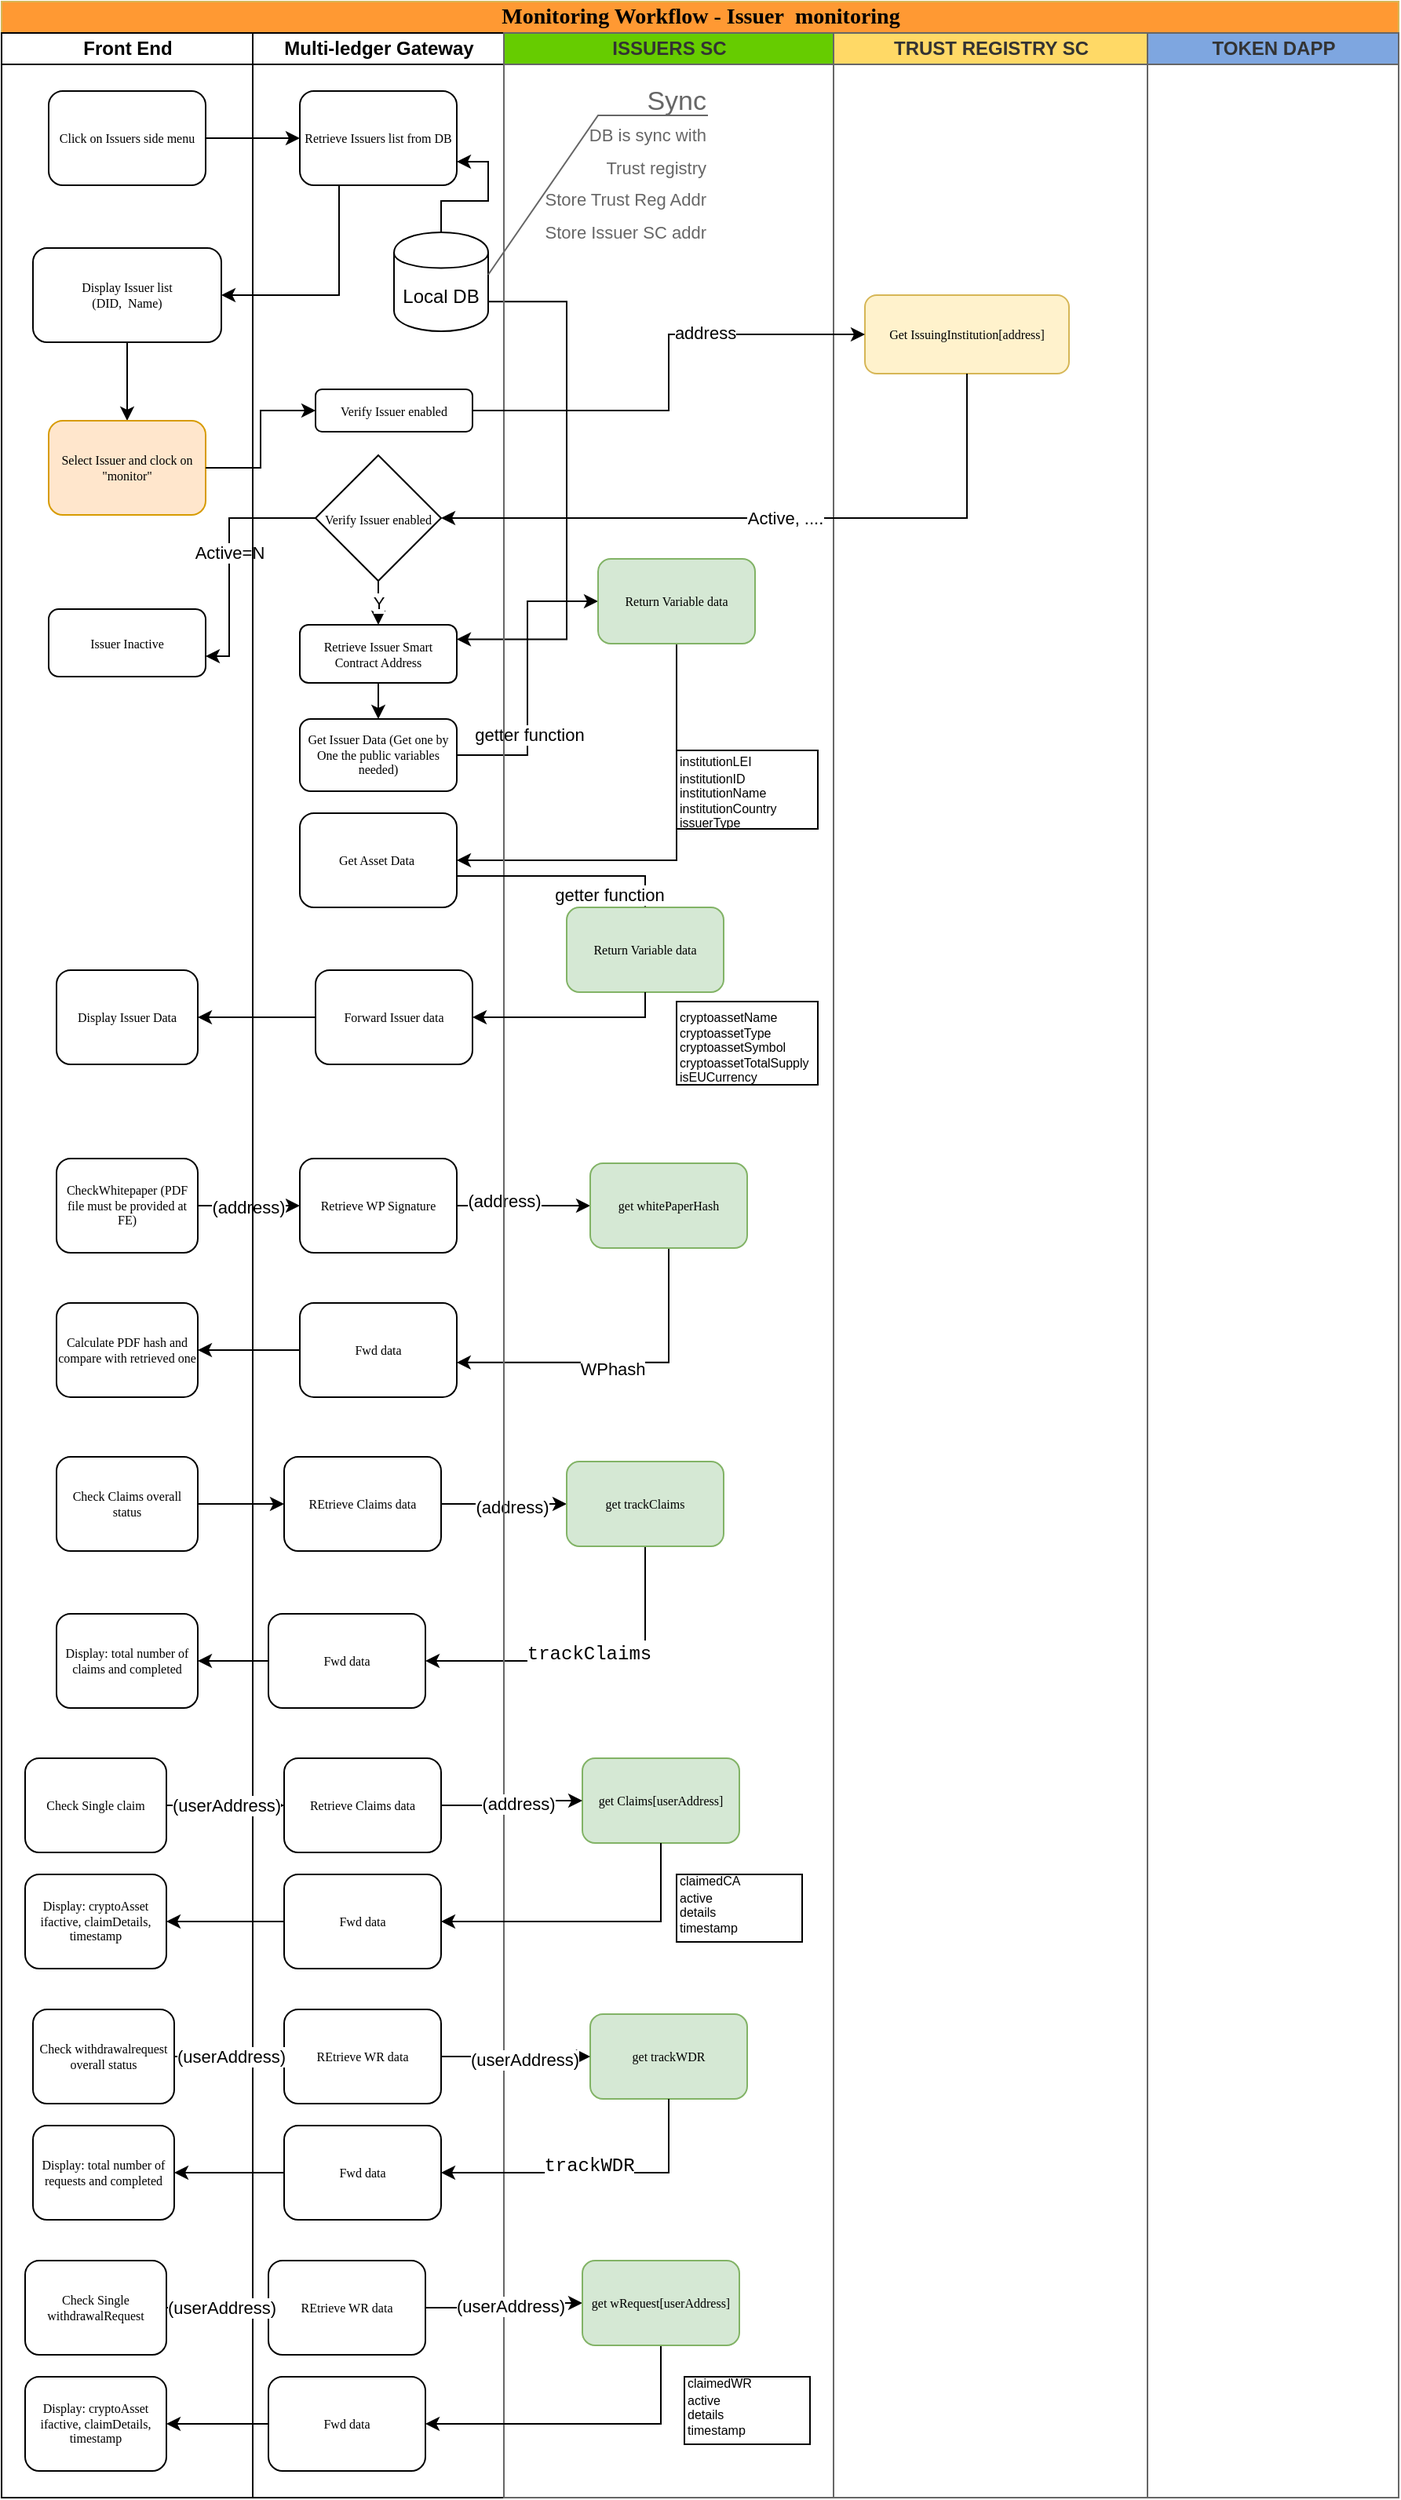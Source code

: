 <mxfile version="14.9.6" type="device" pages="3"><diagram name="IssuersMonitoring" id="74e2e168-ea6b-b213-b513-2b3c1d86103e"><mxGraphModel dx="821" dy="335" grid="1" gridSize="10" guides="1" tooltips="1" connect="1" arrows="1" fold="1" page="1" pageScale="1" pageWidth="1100" pageHeight="850" background="none" math="0" shadow="0"><root><mxCell id="0"/><mxCell id="1" parent="0"/><mxCell id="77e6c97f196da883-1" value="&lt;font style=&quot;font-size: 14px&quot;&gt;Monitoring Workflow - Issuer&amp;nbsp; monitoring&lt;/font&gt;" style="swimlane;html=1;childLayout=stackLayout;startSize=20;rounded=0;shadow=0;labelBackgroundColor=none;strokeWidth=1;fontFamily=Verdana;fontSize=8;align=center;fillColor=#FF9933;strokeColor=#d6b656;" parent="1" vertex="1"><mxGeometry x="70" y="43" width="890" height="1590" as="geometry"/></mxCell><mxCell id="77e6c97f196da883-2" value="Front End" style="swimlane;html=1;startSize=20;" parent="77e6c97f196da883-1" vertex="1"><mxGeometry y="20" width="160" height="1570" as="geometry"/></mxCell><mxCell id="yvgF05WMcwdiWttygPhg-12" value="" style="edgeStyle=orthogonalEdgeStyle;rounded=0;orthogonalLoop=1;jettySize=auto;html=1;entryX=0.5;entryY=0;entryDx=0;entryDy=0;" parent="77e6c97f196da883-2" source="yvgF05WMcwdiWttygPhg-9" target="77e6c97f196da883-8" edge="1"><mxGeometry relative="1" as="geometry"><mxPoint x="80" y="237" as="targetPoint"/></mxGeometry></mxCell><mxCell id="yvgF05WMcwdiWttygPhg-9" value="Display Issuer list&lt;br&gt;(DID,&amp;nbsp; Name)" style="rounded=1;whiteSpace=wrap;html=1;shadow=0;labelBackgroundColor=none;strokeWidth=1;fontFamily=Verdana;fontSize=8;align=center;" parent="77e6c97f196da883-2" vertex="1"><mxGeometry x="20" y="137" width="120" height="60" as="geometry"/></mxCell><mxCell id="yvgF05WMcwdiWttygPhg-1" value="Click on Issuers side menu" style="rounded=1;whiteSpace=wrap;html=1;shadow=0;labelBackgroundColor=none;strokeWidth=1;fontFamily=Verdana;fontSize=8;align=center;" parent="77e6c97f196da883-2" vertex="1"><mxGeometry x="30" y="37" width="100" height="60" as="geometry"/></mxCell><mxCell id="Vs7FHJAbYFU5kyVHm7Qs-12" value="Issuer Inactive" style="rounded=1;whiteSpace=wrap;html=1;shadow=0;labelBackgroundColor=none;strokeWidth=1;fontFamily=Verdana;fontSize=8;align=center;" parent="77e6c97f196da883-2" vertex="1"><mxGeometry x="30" y="367" width="100" height="43" as="geometry"/></mxCell><mxCell id="77e6c97f196da883-9" value="Display Issuer Data" style="rounded=1;whiteSpace=wrap;html=1;shadow=0;labelBackgroundColor=none;strokeWidth=1;fontFamily=Verdana;fontSize=8;align=center;" parent="77e6c97f196da883-2" vertex="1"><mxGeometry x="35" y="597" width="90" height="60" as="geometry"/></mxCell><mxCell id="MtyIjYQkHHUCkPeFtfKq-37" value="CheckWhitepaper (PDF file must be provided at FE)" style="rounded=1;whiteSpace=wrap;html=1;shadow=0;labelBackgroundColor=none;strokeWidth=1;fontFamily=Verdana;fontSize=8;align=center;" parent="77e6c97f196da883-2" vertex="1"><mxGeometry x="35" y="717" width="90" height="60" as="geometry"/></mxCell><mxCell id="Xhc1cqpbVahj3zSC1kcL-26" value="Calculate PDF hash and compare with retrieved one" style="rounded=1;whiteSpace=wrap;html=1;shadow=0;labelBackgroundColor=none;strokeWidth=1;fontFamily=Verdana;fontSize=8;align=center;" parent="77e6c97f196da883-2" vertex="1"><mxGeometry x="35" y="809" width="90" height="60" as="geometry"/></mxCell><mxCell id="Xhc1cqpbVahj3zSC1kcL-28" value="Check Claims overall status" style="rounded=1;whiteSpace=wrap;html=1;shadow=0;labelBackgroundColor=none;strokeWidth=1;fontFamily=Verdana;fontSize=8;align=center;" parent="77e6c97f196da883-2" vertex="1"><mxGeometry x="35" y="907" width="90" height="60" as="geometry"/></mxCell><mxCell id="Xhc1cqpbVahj3zSC1kcL-29" value="Display: total number of claims and completed" style="rounded=1;whiteSpace=wrap;html=1;shadow=0;labelBackgroundColor=none;strokeWidth=1;fontFamily=Verdana;fontSize=8;align=center;" parent="77e6c97f196da883-2" vertex="1"><mxGeometry x="35" y="1007" width="90" height="60" as="geometry"/></mxCell><mxCell id="77e6c97f196da883-8" value="Select Issuer and clock on &quot;monitor&quot;" style="rounded=1;whiteSpace=wrap;html=1;shadow=0;labelBackgroundColor=none;strokeWidth=1;fontFamily=Verdana;fontSize=8;align=center;fillColor=#ffe6cc;strokeColor=#d79b00;" parent="77e6c97f196da883-2" vertex="1"><mxGeometry x="30" y="247" width="100" height="60" as="geometry"/></mxCell><mxCell id="Xhc1cqpbVahj3zSC1kcL-43" value="Display: total number of requests and completed" style="rounded=1;whiteSpace=wrap;html=1;shadow=0;labelBackgroundColor=none;strokeWidth=1;fontFamily=Verdana;fontSize=8;align=center;" parent="77e6c97f196da883-2" vertex="1"><mxGeometry x="20" y="1333" width="90" height="60" as="geometry"/></mxCell><mxCell id="Xhc1cqpbVahj3zSC1kcL-42" value="Check withdrawalrequest overall status" style="rounded=1;whiteSpace=wrap;html=1;shadow=0;labelBackgroundColor=none;strokeWidth=1;fontFamily=Verdana;fontSize=8;align=center;" parent="77e6c97f196da883-2" vertex="1"><mxGeometry x="20" y="1259" width="90" height="60" as="geometry"/></mxCell><mxCell id="MtyIjYQkHHUCkPeFtfKq-43" value="" style="endArrow=classic;html=1;rounded=0;edgeStyle=orthogonalEdgeStyle;exitX=1;exitY=0.5;exitDx=0;exitDy=0;entryX=0;entryY=0.5;entryDx=0;entryDy=0;" parent="77e6c97f196da883-1" source="MtyIjYQkHHUCkPeFtfKq-37" target="Xhc1cqpbVahj3zSC1kcL-20" edge="1"><mxGeometry width="50" height="50" relative="1" as="geometry"><mxPoint x="70" y="887" as="sourcePoint"/><mxPoint x="330" y="947" as="targetPoint"/></mxGeometry></mxCell><mxCell id="Xhc1cqpbVahj3zSC1kcL-39" value="(address)" style="edgeLabel;html=1;align=center;verticalAlign=middle;resizable=0;points=[];" parent="MtyIjYQkHHUCkPeFtfKq-43" vertex="1" connectable="0"><mxGeometry x="-0.037" y="-1" relative="1" as="geometry"><mxPoint as="offset"/></mxGeometry></mxCell><mxCell id="Xhc1cqpbVahj3zSC1kcL-12" style="edgeStyle=orthogonalEdgeStyle;rounded=0;orthogonalLoop=1;jettySize=auto;html=1;exitX=1;exitY=0.5;exitDx=0;exitDy=0;entryX=0;entryY=0.5;entryDx=0;entryDy=0;" parent="77e6c97f196da883-1" source="L_CIR0p2ffg6AWc2oreB-6" target="Xhc1cqpbVahj3zSC1kcL-11" edge="1"><mxGeometry relative="1" as="geometry"/></mxCell><mxCell id="L_CIR0p2ffg6AWc2oreB-8" value="getter function" style="edgeLabel;html=1;align=center;verticalAlign=middle;resizable=0;points=[];" parent="Xhc1cqpbVahj3zSC1kcL-12" vertex="1" connectable="0"><mxGeometry x="-0.472" y="9" relative="1" as="geometry"><mxPoint x="10" y="-9" as="offset"/></mxGeometry></mxCell><mxCell id="Xhc1cqpbVahj3zSC1kcL-15" style="edgeStyle=orthogonalEdgeStyle;rounded=0;orthogonalLoop=1;jettySize=auto;html=1;exitX=0.5;exitY=1;exitDx=0;exitDy=0;entryX=1;entryY=0.5;entryDx=0;entryDy=0;" parent="77e6c97f196da883-1" source="Xhc1cqpbVahj3zSC1kcL-11" target="Xhc1cqpbVahj3zSC1kcL-14" edge="1"><mxGeometry relative="1" as="geometry"/></mxCell><mxCell id="Xhc1cqpbVahj3zSC1kcL-16" style="edgeStyle=orthogonalEdgeStyle;rounded=0;orthogonalLoop=1;jettySize=auto;html=1;exitX=0;exitY=0.5;exitDx=0;exitDy=0;entryX=1;entryY=0.5;entryDx=0;entryDy=0;" parent="77e6c97f196da883-1" source="L_CIR0p2ffg6AWc2oreB-10" target="77e6c97f196da883-9" edge="1"><mxGeometry relative="1" as="geometry"/></mxCell><mxCell id="Xhc1cqpbVahj3zSC1kcL-22" style="edgeStyle=orthogonalEdgeStyle;rounded=0;orthogonalLoop=1;jettySize=auto;html=1;exitX=1;exitY=0.5;exitDx=0;exitDy=0;" parent="77e6c97f196da883-1" source="Xhc1cqpbVahj3zSC1kcL-20" target="Xhc1cqpbVahj3zSC1kcL-21" edge="1"><mxGeometry relative="1" as="geometry"/></mxCell><mxCell id="Xhc1cqpbVahj3zSC1kcL-34" value="(address)" style="edgeLabel;html=1;align=center;verticalAlign=middle;resizable=0;points=[];" parent="Xhc1cqpbVahj3zSC1kcL-22" vertex="1" connectable="0"><mxGeometry x="-0.302" y="3" relative="1" as="geometry"><mxPoint as="offset"/></mxGeometry></mxCell><mxCell id="Xhc1cqpbVahj3zSC1kcL-24" style="edgeStyle=orthogonalEdgeStyle;rounded=0;orthogonalLoop=1;jettySize=auto;html=1;exitX=0.5;exitY=1;exitDx=0;exitDy=0;entryX=0.999;entryY=0.632;entryDx=0;entryDy=0;entryPerimeter=0;" parent="77e6c97f196da883-1" source="Xhc1cqpbVahj3zSC1kcL-21" target="Xhc1cqpbVahj3zSC1kcL-23" edge="1"><mxGeometry relative="1" as="geometry"/></mxCell><mxCell id="Xhc1cqpbVahj3zSC1kcL-25" value="WPhash" style="edgeLabel;html=1;align=center;verticalAlign=middle;resizable=0;points=[];" parent="Xhc1cqpbVahj3zSC1kcL-24" vertex="1" connectable="0"><mxGeometry x="0.039" y="4" relative="1" as="geometry"><mxPoint x="-1" as="offset"/></mxGeometry></mxCell><mxCell id="Xhc1cqpbVahj3zSC1kcL-27" style="edgeStyle=orthogonalEdgeStyle;rounded=0;orthogonalLoop=1;jettySize=auto;html=1;exitX=0;exitY=0.5;exitDx=0;exitDy=0;entryX=1;entryY=0.5;entryDx=0;entryDy=0;" parent="77e6c97f196da883-1" source="Xhc1cqpbVahj3zSC1kcL-23" target="Xhc1cqpbVahj3zSC1kcL-26" edge="1"><mxGeometry relative="1" as="geometry"/></mxCell><mxCell id="Xhc1cqpbVahj3zSC1kcL-33" style="edgeStyle=orthogonalEdgeStyle;rounded=0;orthogonalLoop=1;jettySize=auto;html=1;exitX=1;exitY=0.5;exitDx=0;exitDy=0;entryX=0;entryY=0.5;entryDx=0;entryDy=0;" parent="77e6c97f196da883-1" source="Xhc1cqpbVahj3zSC1kcL-30" target="Xhc1cqpbVahj3zSC1kcL-32" edge="1"><mxGeometry relative="1" as="geometry"/></mxCell><mxCell id="Xhc1cqpbVahj3zSC1kcL-35" value="(address)" style="edgeLabel;html=1;align=center;verticalAlign=middle;resizable=0;points=[];" parent="Xhc1cqpbVahj3zSC1kcL-33" vertex="1" connectable="0"><mxGeometry x="0.11" y="-2" relative="1" as="geometry"><mxPoint as="offset"/></mxGeometry></mxCell><mxCell id="Xhc1cqpbVahj3zSC1kcL-36" style="edgeStyle=orthogonalEdgeStyle;rounded=0;orthogonalLoop=1;jettySize=auto;html=1;entryX=1;entryY=0.5;entryDx=0;entryDy=0;exitX=0.5;exitY=1;exitDx=0;exitDy=0;" parent="77e6c97f196da883-1" source="Xhc1cqpbVahj3zSC1kcL-32" target="Xhc1cqpbVahj3zSC1kcL-31" edge="1"><mxGeometry relative="1" as="geometry"/></mxCell><mxCell id="Xhc1cqpbVahj3zSC1kcL-41" value="&lt;div style=&quot;font-family: &amp;#34;menlo&amp;#34; , &amp;#34;monaco&amp;#34; , &amp;#34;courier new&amp;#34; , monospace ; font-size: 12px ; line-height: 18px&quot;&gt;&lt;span style=&quot;background-color: rgb(255 , 255 , 255)&quot;&gt;trackClaims&lt;/span&gt;&lt;/div&gt;" style="edgeLabel;html=1;align=center;verticalAlign=middle;resizable=0;points=[];" parent="Xhc1cqpbVahj3zSC1kcL-36" vertex="1" connectable="0"><mxGeometry x="0.037" y="-5" relative="1" as="geometry"><mxPoint x="1" as="offset"/></mxGeometry></mxCell><mxCell id="Xhc1cqpbVahj3zSC1kcL-37" style="edgeStyle=orthogonalEdgeStyle;rounded=0;orthogonalLoop=1;jettySize=auto;html=1;exitX=0;exitY=0.5;exitDx=0;exitDy=0;entryX=1;entryY=0.5;entryDx=0;entryDy=0;" parent="77e6c97f196da883-1" source="Xhc1cqpbVahj3zSC1kcL-31" target="Xhc1cqpbVahj3zSC1kcL-29" edge="1"><mxGeometry relative="1" as="geometry"/></mxCell><mxCell id="Xhc1cqpbVahj3zSC1kcL-38" style="edgeStyle=orthogonalEdgeStyle;rounded=0;orthogonalLoop=1;jettySize=auto;html=1;exitX=1;exitY=0.5;exitDx=0;exitDy=0;entryX=0;entryY=0.5;entryDx=0;entryDy=0;" parent="77e6c97f196da883-1" source="Xhc1cqpbVahj3zSC1kcL-28" target="Xhc1cqpbVahj3zSC1kcL-30" edge="1"><mxGeometry relative="1" as="geometry"/></mxCell><mxCell id="Vs7FHJAbYFU5kyVHm7Qs-13" value="Active=N" style="edgeStyle=orthogonalEdgeStyle;rounded=0;orthogonalLoop=1;jettySize=auto;html=1;exitX=0;exitY=0.5;exitDx=0;exitDy=0;" parent="77e6c97f196da883-1" target="Vs7FHJAbYFU5kyVHm7Qs-12" edge="1"><mxGeometry relative="1" as="geometry"><mxPoint x="205" y="329" as="sourcePoint"/><Array as="points"><mxPoint x="145" y="329"/><mxPoint x="145" y="417"/></Array></mxGeometry></mxCell><mxCell id="77e6c97f196da883-3" value="Multi-ledger Gateway" style="swimlane;html=1;startSize=20;" parent="77e6c97f196da883-1" vertex="1"><mxGeometry x="160" y="20" width="160" height="1570" as="geometry"/></mxCell><mxCell id="Xhc1cqpbVahj3zSC1kcL-31" value="Fwd data" style="rounded=1;whiteSpace=wrap;html=1;shadow=0;labelBackgroundColor=none;strokeWidth=1;fontFamily=Verdana;fontSize=8;align=center;" parent="77e6c97f196da883-3" vertex="1"><mxGeometry x="10" y="1007" width="100" height="60" as="geometry"/></mxCell><mxCell id="Xhc1cqpbVahj3zSC1kcL-62" value="Fwd data" style="rounded=1;whiteSpace=wrap;html=1;shadow=0;labelBackgroundColor=none;strokeWidth=1;fontFamily=Verdana;fontSize=8;align=center;" parent="77e6c97f196da883-3" vertex="1"><mxGeometry x="20" y="1173" width="100" height="60" as="geometry"/></mxCell><mxCell id="Xhc1cqpbVahj3zSC1kcL-30" value="REtrieve Claims data" style="rounded=1;whiteSpace=wrap;html=1;shadow=0;labelBackgroundColor=none;strokeWidth=1;fontFamily=Verdana;fontSize=8;align=center;" parent="77e6c97f196da883-3" vertex="1"><mxGeometry x="20" y="907" width="100" height="60" as="geometry"/></mxCell><mxCell id="Xhc1cqpbVahj3zSC1kcL-61" value="Retrieve Claims data" style="rounded=1;whiteSpace=wrap;html=1;shadow=0;labelBackgroundColor=none;strokeWidth=1;fontFamily=Verdana;fontSize=8;align=center;" parent="77e6c97f196da883-3" vertex="1"><mxGeometry x="20" y="1099" width="100" height="60" as="geometry"/></mxCell><mxCell id="Vs7FHJAbYFU5kyVHm7Qs-5" value="&lt;span style=&quot;font-family: &amp;#34;verdana&amp;#34; ; font-size: 8px&quot;&gt;Verify Issuer enabled&lt;/span&gt;" style="rhombus;whiteSpace=wrap;html=1;" parent="77e6c97f196da883-3" vertex="1"><mxGeometry x="40" y="269" width="80" height="80" as="geometry"/></mxCell><mxCell id="Xhc1cqpbVahj3zSC1kcL-20" value="Retrieve WP Signature" style="rounded=1;whiteSpace=wrap;html=1;shadow=0;labelBackgroundColor=none;strokeWidth=1;fontFamily=Verdana;fontSize=8;align=center;" parent="77e6c97f196da883-3" vertex="1"><mxGeometry x="30" y="717" width="100" height="60" as="geometry"/></mxCell><mxCell id="yvgF05WMcwdiWttygPhg-3" value="Retrieve Issuers list from DB" style="rounded=1;whiteSpace=wrap;html=1;shadow=0;labelBackgroundColor=none;strokeWidth=1;fontFamily=Verdana;fontSize=8;align=center;" parent="77e6c97f196da883-3" vertex="1"><mxGeometry x="30" y="37" width="100" height="60" as="geometry"/></mxCell><mxCell id="yvgF05WMcwdiWttygPhg-8" style="edgeStyle=orthogonalEdgeStyle;rounded=0;orthogonalLoop=1;jettySize=auto;html=1;entryX=1;entryY=0.75;entryDx=0;entryDy=0;" parent="77e6c97f196da883-3" source="yvgF05WMcwdiWttygPhg-7" target="yvgF05WMcwdiWttygPhg-3" edge="1"><mxGeometry relative="1" as="geometry"/></mxCell><mxCell id="L_CIR0p2ffg6AWc2oreB-7" value="" style="edgeStyle=orthogonalEdgeStyle;rounded=0;orthogonalLoop=1;jettySize=auto;html=1;" parent="77e6c97f196da883-3" source="Xhc1cqpbVahj3zSC1kcL-5" target="L_CIR0p2ffg6AWc2oreB-6" edge="1"><mxGeometry relative="1" as="geometry"/></mxCell><mxCell id="L_CIR0p2ffg6AWc2oreB-5" style="edgeStyle=orthogonalEdgeStyle;rounded=0;orthogonalLoop=1;jettySize=auto;html=1;exitX=1;exitY=0.7;exitDx=0;exitDy=0;entryX=1;entryY=0.25;entryDx=0;entryDy=0;" parent="77e6c97f196da883-3" source="yvgF05WMcwdiWttygPhg-7" target="Xhc1cqpbVahj3zSC1kcL-5" edge="1"><mxGeometry relative="1" as="geometry"><Array as="points"><mxPoint x="200" y="171"/><mxPoint x="200" y="386"/></Array></mxGeometry></mxCell><mxCell id="Xhc1cqpbVahj3zSC1kcL-14" value="Get Asset Data&amp;nbsp;" style="rounded=1;whiteSpace=wrap;html=1;shadow=0;labelBackgroundColor=none;strokeWidth=1;fontFamily=Verdana;fontSize=8;align=center;" parent="77e6c97f196da883-3" vertex="1"><mxGeometry x="30" y="497" width="100" height="60" as="geometry"/></mxCell><mxCell id="Vs7FHJAbYFU5kyVHm7Qs-14" value="Y" style="edgeStyle=orthogonalEdgeStyle;rounded=0;orthogonalLoop=1;jettySize=auto;html=1;" parent="77e6c97f196da883-3" source="Vs7FHJAbYFU5kyVHm7Qs-5" target="Xhc1cqpbVahj3zSC1kcL-5" edge="1"><mxGeometry relative="1" as="geometry"/></mxCell><mxCell id="Vs7FHJAbYFU5kyVHm7Qs-6" value="Verify Issuer enabled" style="rounded=1;whiteSpace=wrap;html=1;shadow=0;labelBackgroundColor=none;strokeWidth=1;fontFamily=Verdana;fontSize=8;align=center;" parent="77e6c97f196da883-3" vertex="1"><mxGeometry x="40" y="227" width="100" height="27" as="geometry"/></mxCell><mxCell id="L_CIR0p2ffg6AWc2oreB-6" value="Get Issuer Data (Get one by One the public variables needed)" style="rounded=1;whiteSpace=wrap;html=1;shadow=0;labelBackgroundColor=none;strokeWidth=1;fontFamily=Verdana;fontSize=8;align=center;" parent="77e6c97f196da883-3" vertex="1"><mxGeometry x="30" y="437" width="100" height="46" as="geometry"/></mxCell><mxCell id="Xhc1cqpbVahj3zSC1kcL-5" value="Retrieve Issuer Smart Contract Address" style="rounded=1;whiteSpace=wrap;html=1;shadow=0;labelBackgroundColor=none;strokeWidth=1;fontFamily=Verdana;fontSize=8;align=center;" parent="77e6c97f196da883-3" vertex="1"><mxGeometry x="30" y="377" width="100" height="37" as="geometry"/></mxCell><mxCell id="L_CIR0p2ffg6AWc2oreB-10" value="Forward Issuer data" style="rounded=1;whiteSpace=wrap;html=1;shadow=0;labelBackgroundColor=none;strokeWidth=1;fontFamily=Verdana;fontSize=8;align=center;" parent="77e6c97f196da883-3" vertex="1"><mxGeometry x="40" y="597" width="100" height="60" as="geometry"/></mxCell><mxCell id="Xhc1cqpbVahj3zSC1kcL-23" value="Fwd data" style="rounded=1;whiteSpace=wrap;html=1;shadow=0;labelBackgroundColor=none;strokeWidth=1;fontFamily=Verdana;fontSize=8;align=center;" parent="77e6c97f196da883-3" vertex="1"><mxGeometry x="30" y="809" width="100" height="60" as="geometry"/></mxCell><mxCell id="Xhc1cqpbVahj3zSC1kcL-44" value="REtrieve WR data" style="rounded=1;whiteSpace=wrap;html=1;shadow=0;labelBackgroundColor=none;strokeWidth=1;fontFamily=Verdana;fontSize=8;align=center;" parent="77e6c97f196da883-3" vertex="1"><mxGeometry x="20" y="1259" width="100" height="60" as="geometry"/></mxCell><mxCell id="Xhc1cqpbVahj3zSC1kcL-45" value="Fwd data" style="rounded=1;whiteSpace=wrap;html=1;shadow=0;labelBackgroundColor=none;strokeWidth=1;fontFamily=Verdana;fontSize=8;align=center;" parent="77e6c97f196da883-3" vertex="1"><mxGeometry x="20" y="1333" width="100" height="60" as="geometry"/></mxCell><mxCell id="yvgF05WMcwdiWttygPhg-7" value="Local DB" style="shape=cylinder;whiteSpace=wrap;html=1;boundedLbl=1;backgroundOutline=1;" parent="77e6c97f196da883-3" vertex="1"><mxGeometry x="90" y="127" width="60" height="63" as="geometry"/></mxCell><mxCell id="77e6c97f196da883-4" value="ISSUERS SC" style="swimlane;html=1;startSize=20;fillColor=#66CC00;strokeColor=#666666;fontColor=#333333;" parent="77e6c97f196da883-1" vertex="1"><mxGeometry x="320" y="20" width="210" height="1570" as="geometry"/></mxCell><mxCell id="Xhc1cqpbVahj3zSC1kcL-59" value="Check Single claim" style="rounded=1;whiteSpace=wrap;html=1;shadow=0;labelBackgroundColor=none;strokeWidth=1;fontFamily=Verdana;fontSize=8;align=center;" parent="77e6c97f196da883-4" vertex="1"><mxGeometry x="-305" y="1099" width="90" height="60" as="geometry"/></mxCell><mxCell id="Xhc1cqpbVahj3zSC1kcL-60" value="Display: cryptoAsset ifactive, claimDetails, timestamp" style="rounded=1;whiteSpace=wrap;html=1;shadow=0;labelBackgroundColor=none;strokeWidth=1;fontFamily=Verdana;fontSize=8;align=center;" parent="77e6c97f196da883-4" vertex="1"><mxGeometry x="-305" y="1173" width="90" height="60" as="geometry"/></mxCell><mxCell id="Xhc1cqpbVahj3zSC1kcL-73" value="Check Single withdrawalRequest" style="rounded=1;whiteSpace=wrap;html=1;shadow=0;labelBackgroundColor=none;strokeWidth=1;fontFamily=Verdana;fontSize=8;align=center;" parent="77e6c97f196da883-4" vertex="1"><mxGeometry x="-305" y="1419" width="90" height="60" as="geometry"/></mxCell><mxCell id="Xhc1cqpbVahj3zSC1kcL-74" value="Display: cryptoAsset ifactive, claimDetails, timestamp" style="rounded=1;whiteSpace=wrap;html=1;shadow=0;labelBackgroundColor=none;strokeWidth=1;fontFamily=Verdana;fontSize=8;align=center;" parent="77e6c97f196da883-4" vertex="1"><mxGeometry x="-305" y="1493" width="90" height="60" as="geometry"/></mxCell><mxCell id="Xhc1cqpbVahj3zSC1kcL-75" value="REtrieve WR data" style="rounded=1;whiteSpace=wrap;html=1;shadow=0;labelBackgroundColor=none;strokeWidth=1;fontFamily=Verdana;fontSize=8;align=center;" parent="77e6c97f196da883-4" vertex="1"><mxGeometry x="-150" y="1419" width="100" height="60" as="geometry"/></mxCell><mxCell id="Xhc1cqpbVahj3zSC1kcL-76" value="Fwd data" style="rounded=1;whiteSpace=wrap;html=1;shadow=0;labelBackgroundColor=none;strokeWidth=1;fontFamily=Verdana;fontSize=8;align=center;" parent="77e6c97f196da883-4" vertex="1"><mxGeometry x="-150" y="1493" width="100" height="60" as="geometry"/></mxCell><mxCell id="Vs7FHJAbYFU5kyVHm7Qs-1" value="Sync&lt;br&gt;&lt;font style=&quot;font-size: 11px&quot;&gt;DB is sync with &lt;br&gt;Trust registry&lt;br&gt;Store Trust Reg Addr&lt;br&gt;Store Issuer SC addr&lt;br&gt;&lt;/font&gt;" style="strokeWidth=1;shadow=0;dashed=0;align=center;html=1;shape=mxgraph.mockup.text.callout;linkText=;textSize=17;textColor=#666666;callDir=NE;callStyle=line;fontSize=17;fontColor=#666666;align=right;verticalAlign=top;strokeColor=#666666;" parent="77e6c97f196da883-4" vertex="1"><mxGeometry x="-10" y="27" width="140" height="127" as="geometry"/></mxCell><mxCell id="Xhc1cqpbVahj3zSC1kcL-46" value="get trackWDR" style="rounded=1;whiteSpace=wrap;html=1;shadow=0;labelBackgroundColor=none;strokeWidth=1;fontFamily=Verdana;fontSize=8;align=center;fillColor=#d5e8d4;strokeColor=#82b366;" parent="77e6c97f196da883-4" vertex="1"><mxGeometry x="55" y="1262" width="100" height="54" as="geometry"/></mxCell><mxCell id="Xhc1cqpbVahj3zSC1kcL-63" value="get Claims[userAddress]" style="rounded=1;whiteSpace=wrap;html=1;shadow=0;labelBackgroundColor=none;strokeWidth=1;fontFamily=Verdana;fontSize=8;align=center;fillColor=#d5e8d4;strokeColor=#82b366;" parent="77e6c97f196da883-4" vertex="1"><mxGeometry x="50" y="1099" width="100" height="54" as="geometry"/></mxCell><mxCell id="L_CIR0p2ffg6AWc2oreB-12" value="Return Variable data" style="rounded=1;whiteSpace=wrap;html=1;shadow=0;labelBackgroundColor=none;strokeWidth=1;fontFamily=Verdana;fontSize=8;align=center;fillColor=#d5e8d4;strokeColor=#82b366;" parent="77e6c97f196da883-4" vertex="1"><mxGeometry x="40" y="557" width="100" height="54" as="geometry"/></mxCell><mxCell id="Xhc1cqpbVahj3zSC1kcL-32" value="get trackClaims" style="rounded=1;whiteSpace=wrap;html=1;shadow=0;labelBackgroundColor=none;strokeWidth=1;fontFamily=Verdana;fontSize=8;align=center;fillColor=#d5e8d4;strokeColor=#82b366;" parent="77e6c97f196da883-4" vertex="1"><mxGeometry x="40" y="910" width="100" height="54" as="geometry"/></mxCell><mxCell id="Xhc1cqpbVahj3zSC1kcL-11" value="Return Variable data" style="rounded=1;whiteSpace=wrap;html=1;shadow=0;labelBackgroundColor=none;strokeWidth=1;fontFamily=Verdana;fontSize=8;align=center;fillColor=#d5e8d4;strokeColor=#82b366;" parent="77e6c97f196da883-4" vertex="1"><mxGeometry x="60" y="335" width="100" height="54" as="geometry"/></mxCell><mxCell id="Xhc1cqpbVahj3zSC1kcL-83" style="edgeStyle=orthogonalEdgeStyle;rounded=0;orthogonalLoop=1;jettySize=auto;html=1;exitX=1;exitY=0.5;exitDx=0;exitDy=0;entryX=0;entryY=0.5;entryDx=0;entryDy=0;" parent="77e6c97f196da883-4" source="Xhc1cqpbVahj3zSC1kcL-73" target="Xhc1cqpbVahj3zSC1kcL-75" edge="1"><mxGeometry relative="1" as="geometry"/></mxCell><mxCell id="Xhc1cqpbVahj3zSC1kcL-84" value="(userAddress)" style="edgeLabel;html=1;align=center;verticalAlign=middle;resizable=0;points=[];" parent="Xhc1cqpbVahj3zSC1kcL-83" vertex="1" connectable="0"><mxGeometry x="-0.323" relative="1" as="geometry"><mxPoint x="12.65" as="offset"/></mxGeometry></mxCell><mxCell id="Xhc1cqpbVahj3zSC1kcL-82" style="edgeStyle=orthogonalEdgeStyle;rounded=0;orthogonalLoop=1;jettySize=auto;html=1;exitX=0;exitY=0.5;exitDx=0;exitDy=0;entryX=1;entryY=0.5;entryDx=0;entryDy=0;" parent="77e6c97f196da883-4" source="Xhc1cqpbVahj3zSC1kcL-76" target="Xhc1cqpbVahj3zSC1kcL-74" edge="1"><mxGeometry relative="1" as="geometry"/></mxCell><mxCell id="Xhc1cqpbVahj3zSC1kcL-80" style="edgeStyle=orthogonalEdgeStyle;rounded=0;orthogonalLoop=1;jettySize=auto;html=1;entryX=1;entryY=0.5;entryDx=0;entryDy=0;exitX=0.5;exitY=1;exitDx=0;exitDy=0;" parent="77e6c97f196da883-4" source="Xhc1cqpbVahj3zSC1kcL-77" target="Xhc1cqpbVahj3zSC1kcL-76" edge="1"><mxGeometry relative="1" as="geometry"/></mxCell><mxCell id="Xhc1cqpbVahj3zSC1kcL-81" value="&lt;div style=&quot;font-family: &amp;#34;menlo&amp;#34; , &amp;#34;monaco&amp;#34; , &amp;#34;courier new&amp;#34; , monospace ; font-size: 12px ; line-height: 18px&quot;&gt;&lt;br&gt;&lt;/div&gt;" style="edgeLabel;html=1;align=center;verticalAlign=middle;resizable=0;points=[];" parent="Xhc1cqpbVahj3zSC1kcL-80" vertex="1" connectable="0"><mxGeometry x="0.037" y="-5" relative="1" as="geometry"><mxPoint x="1" as="offset"/></mxGeometry></mxCell><mxCell id="Xhc1cqpbVahj3zSC1kcL-78" style="edgeStyle=orthogonalEdgeStyle;rounded=0;orthogonalLoop=1;jettySize=auto;html=1;exitX=1;exitY=0.5;exitDx=0;exitDy=0;entryX=0;entryY=0.5;entryDx=0;entryDy=0;" parent="77e6c97f196da883-4" source="Xhc1cqpbVahj3zSC1kcL-75" target="Xhc1cqpbVahj3zSC1kcL-77" edge="1"><mxGeometry relative="1" as="geometry"/></mxCell><mxCell id="Xhc1cqpbVahj3zSC1kcL-79" value="(userAddress)" style="edgeLabel;html=1;align=center;verticalAlign=middle;resizable=0;points=[];" parent="Xhc1cqpbVahj3zSC1kcL-78" vertex="1" connectable="0"><mxGeometry x="0.11" y="-2" relative="1" as="geometry"><mxPoint as="offset"/></mxGeometry></mxCell><mxCell id="Xhc1cqpbVahj3zSC1kcL-21" value="get whitePaperHash" style="rounded=1;whiteSpace=wrap;html=1;shadow=0;labelBackgroundColor=none;strokeWidth=1;fontFamily=Verdana;fontSize=8;align=center;fillColor=#d5e8d4;strokeColor=#82b366;" parent="77e6c97f196da883-4" vertex="1"><mxGeometry x="55" y="720" width="100" height="54" as="geometry"/></mxCell><mxCell id="Xhc1cqpbVahj3zSC1kcL-77" value="get wRequest[userAddress]" style="rounded=1;whiteSpace=wrap;html=1;shadow=0;labelBackgroundColor=none;strokeWidth=1;fontFamily=Verdana;fontSize=8;align=center;fillColor=#d5e8d4;strokeColor=#82b366;" parent="77e6c97f196da883-4" vertex="1"><mxGeometry x="50" y="1419" width="100" height="54" as="geometry"/></mxCell><mxCell id="Xhc1cqpbVahj3zSC1kcL-71" value="&lt;span style=&quot;font-size: 8px&quot;&gt;claimedCA&lt;/span&gt;&lt;br&gt;&lt;font style=&quot;font-size: 8px&quot;&gt;&lt;div&gt;&lt;span&gt;active&lt;/span&gt;&lt;/div&gt;&lt;div&gt;&lt;span&gt;details&lt;/span&gt;&lt;/div&gt;&lt;div&gt;&lt;span&gt;timestamp&lt;/span&gt;&lt;/div&gt;&lt;div&gt;&lt;br&gt;&lt;/div&gt;&lt;/font&gt;" style="text;html=1;strokeColor=#000000;fillColor=none;align=left;verticalAlign=middle;whiteSpace=wrap;rounded=0;" parent="77e6c97f196da883-4" vertex="1"><mxGeometry x="110" y="1173" width="80" height="43" as="geometry"/></mxCell><mxCell id="Xhc1cqpbVahj3zSC1kcL-17" value="&lt;span style=&quot;font-size: 8px&quot;&gt;institutionLEI&lt;/span&gt;&lt;br&gt;&lt;font style=&quot;font-size: 8px&quot;&gt;&lt;div&gt;institutionID&lt;br&gt;&lt;/div&gt;&lt;div&gt;institutionName&lt;br&gt;&lt;/div&gt;&lt;div&gt;institutionCountry&lt;br&gt;&lt;/div&gt;&lt;div&gt;issuerType&lt;/div&gt;&lt;/font&gt;" style="text;html=1;strokeColor=#000000;fillColor=none;align=left;verticalAlign=middle;whiteSpace=wrap;rounded=0;" parent="77e6c97f196da883-4" vertex="1"><mxGeometry x="110" y="457" width="90" height="50" as="geometry"/></mxCell><mxCell id="L_CIR0p2ffg6AWc2oreB-15" value="&lt;br&gt;&lt;font style=&quot;font-size: 8px&quot;&gt;&lt;div&gt;&lt;span&gt;cryptoassetName&lt;/span&gt;&lt;/div&gt;&lt;div&gt;&lt;span&gt;cryptoassetType&lt;/span&gt;&lt;/div&gt;&lt;div&gt;&lt;span&gt;cryptoassetSymbol&lt;/span&gt;&lt;/div&gt;&lt;div&gt;&lt;span&gt;cryptoassetTotalSupply&lt;/span&gt;&lt;/div&gt;&lt;div&gt;&lt;span&gt;isEUCurrency&lt;/span&gt;&lt;/div&gt;&lt;div&gt;&lt;br&gt;&lt;/div&gt;&lt;/font&gt;" style="text;html=1;strokeColor=#000000;fillColor=none;align=left;verticalAlign=middle;whiteSpace=wrap;rounded=0;" parent="77e6c97f196da883-4" vertex="1"><mxGeometry x="110" y="617" width="90" height="53" as="geometry"/></mxCell><mxCell id="Xhc1cqpbVahj3zSC1kcL-85" value="&lt;span style=&quot;font-size: 8px&quot;&gt;claimedWR&lt;/span&gt;&lt;br&gt;&lt;font style=&quot;font-size: 8px&quot;&gt;&lt;div&gt;&lt;span&gt;active&lt;/span&gt;&lt;/div&gt;&lt;div&gt;&lt;span&gt;details&lt;/span&gt;&lt;/div&gt;&lt;div&gt;&lt;span&gt;timestamp&lt;/span&gt;&lt;/div&gt;&lt;div&gt;&lt;br&gt;&lt;/div&gt;&lt;/font&gt;" style="text;html=1;strokeColor=#000000;fillColor=none;align=left;verticalAlign=middle;whiteSpace=wrap;rounded=0;" parent="77e6c97f196da883-4" vertex="1"><mxGeometry x="115" y="1493" width="80" height="43" as="geometry"/></mxCell><mxCell id="77e6c97f196da883-5" value="TRUST REGISTRY SC" style="swimlane;html=1;startSize=20;fillColor=#FFD966;strokeColor=#666666;fontColor=#333333;" parent="77e6c97f196da883-1" vertex="1"><mxGeometry x="530" y="20" width="200" height="1570" as="geometry"><mxRectangle x="480" y="20" width="30" height="730" as="alternateBounds"/></mxGeometry></mxCell><mxCell id="MtyIjYQkHHUCkPeFtfKq-11" style="edgeStyle=orthogonalEdgeStyle;rounded=0;orthogonalLoop=1;jettySize=auto;html=1;exitX=0.5;exitY=1;exitDx=0;exitDy=0;" parent="77e6c97f196da883-5" edge="1"><mxGeometry relative="1" as="geometry"><mxPoint x="90" y="494" as="sourcePoint"/><mxPoint x="90" y="494" as="targetPoint"/></mxGeometry></mxCell><mxCell id="Vs7FHJAbYFU5kyVHm7Qs-7" value="Get IssuingInstitution[address]" style="rounded=1;whiteSpace=wrap;html=1;shadow=0;labelBackgroundColor=none;strokeWidth=1;fontFamily=Verdana;fontSize=8;align=center;fillColor=#fff2cc;strokeColor=#d6b656;" parent="77e6c97f196da883-5" vertex="1"><mxGeometry x="20" y="167" width="130" height="50" as="geometry"/></mxCell><mxCell id="77e6c97f196da883-6" value="TOKEN DAPP" style="swimlane;html=1;startSize=20;fillColor=#7EA6E0;strokeColor=#666666;fontColor=#333333;" parent="77e6c97f196da883-1" vertex="1"><mxGeometry x="730" y="20" width="160" height="1570" as="geometry"/></mxCell><mxCell id="yvgF05WMcwdiWttygPhg-4" value="" style="edgeStyle=orthogonalEdgeStyle;rounded=0;orthogonalLoop=1;jettySize=auto;html=1;" parent="77e6c97f196da883-1" source="yvgF05WMcwdiWttygPhg-1" target="yvgF05WMcwdiWttygPhg-3" edge="1"><mxGeometry relative="1" as="geometry"/></mxCell><mxCell id="yvgF05WMcwdiWttygPhg-10" value="" style="edgeStyle=orthogonalEdgeStyle;rounded=0;orthogonalLoop=1;jettySize=auto;html=1;entryX=1;entryY=0.5;entryDx=0;entryDy=0;exitX=0.25;exitY=1;exitDx=0;exitDy=0;" parent="77e6c97f196da883-1" source="yvgF05WMcwdiWttygPhg-3" target="yvgF05WMcwdiWttygPhg-9" edge="1"><mxGeometry relative="1" as="geometry"/></mxCell><mxCell id="L_CIR0p2ffg6AWc2oreB-13" style="edgeStyle=orthogonalEdgeStyle;rounded=0;orthogonalLoop=1;jettySize=auto;html=1;exitX=1;exitY=0.75;exitDx=0;exitDy=0;entryX=0.5;entryY=0;entryDx=0;entryDy=0;" parent="77e6c97f196da883-1" source="Xhc1cqpbVahj3zSC1kcL-14" target="L_CIR0p2ffg6AWc2oreB-12" edge="1"><mxGeometry relative="1" as="geometry"><Array as="points"><mxPoint x="290" y="557"/><mxPoint x="410" y="557"/></Array></mxGeometry></mxCell><mxCell id="L_CIR0p2ffg6AWc2oreB-14" value="getter function" style="edgeLabel;html=1;align=center;verticalAlign=middle;resizable=0;points=[];" parent="L_CIR0p2ffg6AWc2oreB-13" vertex="1" connectable="0"><mxGeometry x="0.406" y="-12" relative="1" as="geometry"><mxPoint as="offset"/></mxGeometry></mxCell><mxCell id="L_CIR0p2ffg6AWc2oreB-11" value="" style="edgeStyle=orthogonalEdgeStyle;rounded=0;orthogonalLoop=1;jettySize=auto;html=1;entryX=1;entryY=0.5;entryDx=0;entryDy=0;exitX=0.5;exitY=1;exitDx=0;exitDy=0;" parent="77e6c97f196da883-1" source="L_CIR0p2ffg6AWc2oreB-12" target="L_CIR0p2ffg6AWc2oreB-10" edge="1"><mxGeometry relative="1" as="geometry"><Array as="points"><mxPoint x="410" y="647"/></Array></mxGeometry></mxCell><mxCell id="Vs7FHJAbYFU5kyVHm7Qs-3" value="" style="edgeStyle=orthogonalEdgeStyle;rounded=0;orthogonalLoop=1;jettySize=auto;html=1;entryX=0;entryY=0.5;entryDx=0;entryDy=0;" parent="77e6c97f196da883-1" source="77e6c97f196da883-8" target="Vs7FHJAbYFU5kyVHm7Qs-6" edge="1"><mxGeometry relative="1" as="geometry"><mxPoint x="200" y="317" as="targetPoint"/></mxGeometry></mxCell><mxCell id="Vs7FHJAbYFU5kyVHm7Qs-8" style="edgeStyle=orthogonalEdgeStyle;rounded=0;orthogonalLoop=1;jettySize=auto;html=1;exitX=1;exitY=0.5;exitDx=0;exitDy=0;entryX=0;entryY=0.5;entryDx=0;entryDy=0;" parent="77e6c97f196da883-1" source="Vs7FHJAbYFU5kyVHm7Qs-6" target="Vs7FHJAbYFU5kyVHm7Qs-7" edge="1"><mxGeometry relative="1" as="geometry"><Array as="points"/><mxPoint x="280" y="169" as="targetPoint"/></mxGeometry></mxCell><mxCell id="Vs7FHJAbYFU5kyVHm7Qs-9" value="address" style="edgeLabel;html=1;align=center;verticalAlign=middle;resizable=0;points=[];" parent="Vs7FHJAbYFU5kyVHm7Qs-8" vertex="1" connectable="0"><mxGeometry x="0.312" y="1" relative="1" as="geometry"><mxPoint as="offset"/></mxGeometry></mxCell><mxCell id="Vs7FHJAbYFU5kyVHm7Qs-10" style="edgeStyle=orthogonalEdgeStyle;rounded=0;orthogonalLoop=1;jettySize=auto;html=1;exitX=0.5;exitY=1;exitDx=0;exitDy=0;entryX=1;entryY=0.5;entryDx=0;entryDy=0;" parent="77e6c97f196da883-1" source="Vs7FHJAbYFU5kyVHm7Qs-7" target="Vs7FHJAbYFU5kyVHm7Qs-5" edge="1"><mxGeometry relative="1" as="geometry"><mxPoint x="525" y="229" as="targetPoint"/></mxGeometry></mxCell><mxCell id="Vs7FHJAbYFU5kyVHm7Qs-11" value="Active, ...." style="edgeLabel;html=1;align=center;verticalAlign=middle;resizable=0;points=[];" parent="Vs7FHJAbYFU5kyVHm7Qs-10" vertex="1" connectable="0"><mxGeometry x="-0.024" relative="1" as="geometry"><mxPoint as="offset"/></mxGeometry></mxCell><mxCell id="Xhc1cqpbVahj3zSC1kcL-69" style="edgeStyle=orthogonalEdgeStyle;rounded=0;orthogonalLoop=1;jettySize=auto;html=1;exitX=1;exitY=0.5;exitDx=0;exitDy=0;entryX=0;entryY=0.5;entryDx=0;entryDy=0;" parent="77e6c97f196da883-1" source="Xhc1cqpbVahj3zSC1kcL-59" target="Xhc1cqpbVahj3zSC1kcL-61" edge="1"><mxGeometry relative="1" as="geometry"/></mxCell><mxCell id="Xhc1cqpbVahj3zSC1kcL-70" value="(userAddress)" style="edgeLabel;html=1;align=center;verticalAlign=middle;resizable=0;points=[];" parent="Xhc1cqpbVahj3zSC1kcL-69" vertex="1" connectable="0"><mxGeometry x="-0.323" relative="1" as="geometry"><mxPoint x="12.65" as="offset"/></mxGeometry></mxCell><mxCell id="Xhc1cqpbVahj3zSC1kcL-64" style="edgeStyle=orthogonalEdgeStyle;rounded=0;orthogonalLoop=1;jettySize=auto;html=1;exitX=1;exitY=0.5;exitDx=0;exitDy=0;entryX=0;entryY=0.5;entryDx=0;entryDy=0;" parent="77e6c97f196da883-1" source="Xhc1cqpbVahj3zSC1kcL-61" target="Xhc1cqpbVahj3zSC1kcL-63" edge="1"><mxGeometry relative="1" as="geometry"/></mxCell><mxCell id="Xhc1cqpbVahj3zSC1kcL-65" value="(address)" style="edgeLabel;html=1;align=center;verticalAlign=middle;resizable=0;points=[];" parent="Xhc1cqpbVahj3zSC1kcL-64" vertex="1" connectable="0"><mxGeometry x="0.11" y="-2" relative="1" as="geometry"><mxPoint as="offset"/></mxGeometry></mxCell><mxCell id="Xhc1cqpbVahj3zSC1kcL-68" style="edgeStyle=orthogonalEdgeStyle;rounded=0;orthogonalLoop=1;jettySize=auto;html=1;exitX=0;exitY=0.5;exitDx=0;exitDy=0;entryX=1;entryY=0.5;entryDx=0;entryDy=0;" parent="77e6c97f196da883-1" source="Xhc1cqpbVahj3zSC1kcL-62" target="Xhc1cqpbVahj3zSC1kcL-60" edge="1"><mxGeometry relative="1" as="geometry"/></mxCell><mxCell id="Xhc1cqpbVahj3zSC1kcL-66" style="edgeStyle=orthogonalEdgeStyle;rounded=0;orthogonalLoop=1;jettySize=auto;html=1;entryX=1;entryY=0.5;entryDx=0;entryDy=0;exitX=0.5;exitY=1;exitDx=0;exitDy=0;" parent="77e6c97f196da883-1" source="Xhc1cqpbVahj3zSC1kcL-63" target="Xhc1cqpbVahj3zSC1kcL-62" edge="1"><mxGeometry relative="1" as="geometry"/></mxCell><mxCell id="Xhc1cqpbVahj3zSC1kcL-67" value="&lt;div style=&quot;font-family: &amp;#34;menlo&amp;#34; , &amp;#34;monaco&amp;#34; , &amp;#34;courier new&amp;#34; , monospace ; font-size: 12px ; line-height: 18px&quot;&gt;&lt;br&gt;&lt;/div&gt;" style="edgeLabel;html=1;align=center;verticalAlign=middle;resizable=0;points=[];" parent="Xhc1cqpbVahj3zSC1kcL-66" vertex="1" connectable="0"><mxGeometry x="0.037" y="-5" relative="1" as="geometry"><mxPoint x="1" as="offset"/></mxGeometry></mxCell><mxCell id="Xhc1cqpbVahj3zSC1kcL-47" style="edgeStyle=orthogonalEdgeStyle;rounded=0;orthogonalLoop=1;jettySize=auto;html=1;exitX=1;exitY=0.5;exitDx=0;exitDy=0;entryX=0;entryY=0.5;entryDx=0;entryDy=0;" parent="77e6c97f196da883-1" source="Xhc1cqpbVahj3zSC1kcL-44" target="Xhc1cqpbVahj3zSC1kcL-46" edge="1"><mxGeometry relative="1" as="geometry"/></mxCell><mxCell id="Xhc1cqpbVahj3zSC1kcL-48" value="(userAddress)" style="edgeLabel;html=1;align=center;verticalAlign=middle;resizable=0;points=[];" parent="Xhc1cqpbVahj3zSC1kcL-47" vertex="1" connectable="0"><mxGeometry x="0.11" y="-2" relative="1" as="geometry"><mxPoint as="offset"/></mxGeometry></mxCell><mxCell id="Xhc1cqpbVahj3zSC1kcL-49" style="edgeStyle=orthogonalEdgeStyle;rounded=0;orthogonalLoop=1;jettySize=auto;html=1;entryX=1;entryY=0.5;entryDx=0;entryDy=0;exitX=0.5;exitY=1;exitDx=0;exitDy=0;" parent="77e6c97f196da883-1" source="Xhc1cqpbVahj3zSC1kcL-46" target="Xhc1cqpbVahj3zSC1kcL-45" edge="1"><mxGeometry relative="1" as="geometry"/></mxCell><mxCell id="Xhc1cqpbVahj3zSC1kcL-50" value="&lt;div style=&quot;font-family: &amp;#34;menlo&amp;#34; , &amp;#34;monaco&amp;#34; , &amp;#34;courier new&amp;#34; , monospace ; font-size: 12px ; line-height: 18px&quot;&gt;&lt;span style=&quot;background-color: rgb(255 , 255 , 255)&quot;&gt;trackWDR&lt;/span&gt;&lt;/div&gt;" style="edgeLabel;html=1;align=center;verticalAlign=middle;resizable=0;points=[];" parent="Xhc1cqpbVahj3zSC1kcL-49" vertex="1" connectable="0"><mxGeometry x="0.037" y="-5" relative="1" as="geometry"><mxPoint x="1" as="offset"/></mxGeometry></mxCell><mxCell id="Xhc1cqpbVahj3zSC1kcL-51" style="edgeStyle=orthogonalEdgeStyle;rounded=0;orthogonalLoop=1;jettySize=auto;html=1;exitX=0;exitY=0.5;exitDx=0;exitDy=0;entryX=1;entryY=0.5;entryDx=0;entryDy=0;" parent="77e6c97f196da883-1" source="Xhc1cqpbVahj3zSC1kcL-45" target="Xhc1cqpbVahj3zSC1kcL-43" edge="1"><mxGeometry relative="1" as="geometry"/></mxCell><mxCell id="Xhc1cqpbVahj3zSC1kcL-52" style="edgeStyle=orthogonalEdgeStyle;rounded=0;orthogonalLoop=1;jettySize=auto;html=1;exitX=1;exitY=0.5;exitDx=0;exitDy=0;entryX=0;entryY=0.5;entryDx=0;entryDy=0;" parent="77e6c97f196da883-1" source="Xhc1cqpbVahj3zSC1kcL-42" target="Xhc1cqpbVahj3zSC1kcL-44" edge="1"><mxGeometry relative="1" as="geometry"/></mxCell><mxCell id="Xhc1cqpbVahj3zSC1kcL-53" value="(userAddress)" style="edgeLabel;html=1;align=center;verticalAlign=middle;resizable=0;points=[];" parent="Xhc1cqpbVahj3zSC1kcL-52" vertex="1" connectable="0"><mxGeometry x="-0.323" relative="1" as="geometry"><mxPoint x="12.65" as="offset"/></mxGeometry></mxCell></root></mxGraphModel></diagram><diagram name="TrustRegistry-Monitoring" id="7V8hUX7UowC4KIZ9aNOD"><mxGraphModel dx="946" dy="625" grid="1" gridSize="10" guides="1" tooltips="1" connect="1" arrows="1" fold="1" page="1" pageScale="1" pageWidth="1100" pageHeight="850" background="none" math="0" shadow="0"><root><mxCell id="quFZRO0eoQi-a6dczygn-0"/><mxCell id="quFZRO0eoQi-a6dczygn-1" parent="quFZRO0eoQi-a6dczygn-0"/><mxCell id="quFZRO0eoQi-a6dczygn-2" value="&lt;font style=&quot;font-size: 14px&quot;&gt;Monitoring Workflow - Issuer&amp;nbsp; monitoring&lt;/font&gt;" style="swimlane;html=1;childLayout=stackLayout;startSize=20;rounded=0;shadow=0;labelBackgroundColor=none;strokeWidth=1;fontFamily=Verdana;fontSize=8;align=center;fillColor=#FF9933;strokeColor=#d6b656;" vertex="1" parent="quFZRO0eoQi-a6dczygn-1"><mxGeometry x="70" y="43" width="890" height="1590" as="geometry"/></mxCell><mxCell id="quFZRO0eoQi-a6dczygn-3" value="Front End" style="swimlane;html=1;startSize=20;" vertex="1" parent="quFZRO0eoQi-a6dczygn-2"><mxGeometry y="20" width="160" height="1570" as="geometry"/></mxCell><mxCell id="quFZRO0eoQi-a6dczygn-9" value="" style="edgeStyle=orthogonalEdgeStyle;rounded=0;orthogonalLoop=1;jettySize=auto;html=1;entryX=0.5;entryY=0;entryDx=0;entryDy=0;" edge="1" parent="quFZRO0eoQi-a6dczygn-3" source="quFZRO0eoQi-a6dczygn-10" target="quFZRO0eoQi-a6dczygn-12"><mxGeometry relative="1" as="geometry"><mxPoint x="80" y="447" as="targetPoint"/></mxGeometry></mxCell><mxCell id="quFZRO0eoQi-a6dczygn-10" value="Display Issuers details&lt;br&gt;(Active (flag), DID, Offeror (flag), Public Key, Name, competentAuthority name)" style="rounded=1;whiteSpace=wrap;html=1;shadow=0;labelBackgroundColor=none;strokeWidth=1;fontFamily=Verdana;fontSize=8;align=center;" vertex="1" parent="quFZRO0eoQi-a6dczygn-3"><mxGeometry x="20" y="347" width="120" height="60" as="geometry"/></mxCell><mxCell id="quFZRO0eoQi-a6dczygn-11" value="Clock on AuthorizedIssuers side menu" style="rounded=1;whiteSpace=wrap;html=1;shadow=0;labelBackgroundColor=none;strokeWidth=1;fontFamily=Verdana;fontSize=8;align=center;" vertex="1" parent="quFZRO0eoQi-a6dczygn-3"><mxGeometry x="30" y="247" width="100" height="60" as="geometry"/></mxCell><mxCell id="QhKvw4KleYXMaJs-2eJU-5" value="" style="edgeStyle=orthogonalEdgeStyle;rounded=0;orthogonalLoop=1;jettySize=auto;html=1;entryX=0.5;entryY=0;entryDx=0;entryDy=0;" edge="1" parent="quFZRO0eoQi-a6dczygn-3" source="quFZRO0eoQi-a6dczygn-12" target="QhKvw4KleYXMaJs-2eJU-6"><mxGeometry relative="1" as="geometry"><mxPoint x="80" y="617" as="targetPoint"/></mxGeometry></mxCell><mxCell id="quFZRO0eoQi-a6dczygn-12" value="Select Issuer and clock on &quot;monitor&quot;" style="rounded=1;whiteSpace=wrap;html=1;shadow=0;labelBackgroundColor=none;strokeWidth=1;fontFamily=Verdana;fontSize=8;align=center;fillColor=#ffe6cc;strokeColor=#d79b00;" vertex="1" parent="quFZRO0eoQi-a6dczygn-3"><mxGeometry x="30" y="477" width="100" height="60" as="geometry"/></mxCell><mxCell id="QhKvw4KleYXMaJs-2eJU-6" value="Go to Flow on IssuerMonitoring" style="ellipse;whiteSpace=wrap;html=1;aspect=fixed;fillColor=#ffe6cc;strokeColor=#d79b00;" vertex="1" parent="quFZRO0eoQi-a6dczygn-3"><mxGeometry x="40" y="607" width="80" height="80" as="geometry"/></mxCell><mxCell id="quFZRO0eoQi-a6dczygn-33" value="Multi-ledger Gateway" style="swimlane;html=1;startSize=20;" vertex="1" parent="quFZRO0eoQi-a6dczygn-2"><mxGeometry x="160" y="20" width="160" height="1570" as="geometry"/></mxCell><mxCell id="quFZRO0eoQi-a6dczygn-38" value="Retrieve Issuers list from DB" style="rounded=1;whiteSpace=wrap;html=1;shadow=0;labelBackgroundColor=none;strokeWidth=1;fontFamily=Verdana;fontSize=8;align=center;" vertex="1" parent="quFZRO0eoQi-a6dczygn-33"><mxGeometry x="30" y="247" width="100" height="60" as="geometry"/></mxCell><mxCell id="QhKvw4KleYXMaJs-2eJU-3" style="edgeStyle=orthogonalEdgeStyle;rounded=0;orthogonalLoop=1;jettySize=auto;html=1;exitX=0.25;exitY=1;exitDx=0;exitDy=0;entryX=0.25;entryY=0;entryDx=0;entryDy=0;" edge="1" parent="quFZRO0eoQi-a6dczygn-33" source="Zxeqvz0wQZNvtsUTKLCf-4" target="quFZRO0eoQi-a6dczygn-38"><mxGeometry relative="1" as="geometry"/></mxCell><mxCell id="Zxeqvz0wQZNvtsUTKLCf-4" value="Verify Ownership" style="rounded=1;whiteSpace=wrap;html=1;shadow=0;labelBackgroundColor=none;strokeWidth=1;fontFamily=Verdana;fontSize=8;align=center;" vertex="1" parent="quFZRO0eoQi-a6dczygn-33"><mxGeometry x="30" y="55" width="100" height="60" as="geometry"/></mxCell><mxCell id="Zxeqvz0wQZNvtsUTKLCf-9" style="edgeStyle=orthogonalEdgeStyle;rounded=0;orthogonalLoop=1;jettySize=auto;html=1;exitX=0.5;exitY=1;exitDx=0;exitDy=0;entryX=0.57;entryY=-0.017;entryDx=0;entryDy=0;entryPerimeter=0;" edge="1" parent="quFZRO0eoQi-a6dczygn-33" source="quFZRO0eoQi-a6dczygn-45" target="quFZRO0eoQi-a6dczygn-38"><mxGeometry relative="1" as="geometry"/></mxCell><mxCell id="Zxeqvz0wQZNvtsUTKLCf-11" value="address" style="edgeStyle=orthogonalEdgeStyle;rounded=0;orthogonalLoop=1;jettySize=auto;html=1;exitX=0;exitY=0.5;exitDx=0;exitDy=0;entryX=0.5;entryY=1;entryDx=0;entryDy=0;" edge="1" parent="quFZRO0eoQi-a6dczygn-33" source="quFZRO0eoQi-a6dczygn-45" target="Zxeqvz0wQZNvtsUTKLCf-4"><mxGeometry relative="1" as="geometry"><Array as="points"><mxPoint x="80" y="167"/></Array></mxGeometry></mxCell><mxCell id="quFZRO0eoQi-a6dczygn-45" value="DB" style="shape=cylinder;whiteSpace=wrap;html=1;boundedLbl=1;backgroundOutline=1;" vertex="1" parent="quFZRO0eoQi-a6dczygn-33"><mxGeometry x="90" y="127" width="60" height="80" as="geometry"/></mxCell><mxCell id="quFZRO0eoQi-a6dczygn-47" value="ISSUERS SC" style="swimlane;html=1;startSize=20;fillColor=#66CC00;strokeColor=#666666;fontColor=#333333;" vertex="1" parent="quFZRO0eoQi-a6dczygn-2"><mxGeometry x="320" y="20" width="210" height="1570" as="geometry"/></mxCell><mxCell id="QhKvw4KleYXMaJs-2eJU-0" value="&lt;br&gt;&lt;font style=&quot;font-size: 8px&quot;&gt;&lt;div&gt;&lt;span&gt;cryptoassetName&lt;/span&gt;&lt;/div&gt;&lt;div&gt;&lt;span&gt;cryptoassetType&lt;/span&gt;&lt;/div&gt;&lt;div&gt;&lt;span&gt;cryptoassetSymbol&lt;/span&gt;&lt;/div&gt;&lt;div&gt;&lt;span&gt;cryptoassetTotalSupply&lt;/span&gt;&lt;/div&gt;&lt;div&gt;&lt;span&gt;isEUCurrency&lt;/span&gt;&lt;/div&gt;&lt;div&gt;&lt;br&gt;&lt;/div&gt;&lt;/font&gt;" style="text;html=1;strokeColor=#000000;fillColor=none;align=left;verticalAlign=middle;whiteSpace=wrap;rounded=0;" vertex="1" parent="quFZRO0eoQi-a6dczygn-47"><mxGeometry x="110" y="317" width="90" height="53" as="geometry"/></mxCell><mxCell id="quFZRO0eoQi-a6dczygn-80" value="TRUST REGISTRY" style="swimlane;html=1;startSize=20;fillColor=#FFD966;strokeColor=#666666;fontColor=#333333;" vertex="1" parent="quFZRO0eoQi-a6dczygn-2"><mxGeometry x="530" y="20" width="200" height="1570" as="geometry"><mxRectangle x="480" y="20" width="30" height="730" as="alternateBounds"/></mxGeometry></mxCell><mxCell id="quFZRO0eoQi-a6dczygn-81" style="edgeStyle=orthogonalEdgeStyle;rounded=0;orthogonalLoop=1;jettySize=auto;html=1;exitX=0.5;exitY=1;exitDx=0;exitDy=0;" edge="1" parent="quFZRO0eoQi-a6dczygn-80"><mxGeometry relative="1" as="geometry"><mxPoint x="90" y="494" as="sourcePoint"/><mxPoint x="90" y="494" as="targetPoint"/></mxGeometry></mxCell><mxCell id="quFZRO0eoQi-a6dczygn-82" value="Get IssuingInstitutino[address]" style="rounded=1;whiteSpace=wrap;html=1;shadow=0;labelBackgroundColor=none;strokeWidth=1;fontFamily=Verdana;fontSize=8;align=center;fillColor=#fff2cc;strokeColor=#d6b656;" vertex="1" parent="quFZRO0eoQi-a6dczygn-80"><mxGeometry x="35" y="357" width="130" height="50" as="geometry"/></mxCell><mxCell id="quFZRO0eoQi-a6dczygn-83" style="edgeStyle=orthogonalEdgeStyle;rounded=0;orthogonalLoop=1;jettySize=auto;html=1;exitX=0.5;exitY=1;exitDx=0;exitDy=0;entryX=0.5;entryY=0;entryDx=0;entryDy=0;" edge="1" parent="quFZRO0eoQi-a6dczygn-80" source="quFZRO0eoQi-a6dczygn-84" target="quFZRO0eoQi-a6dczygn-82"><mxGeometry relative="1" as="geometry"/></mxCell><mxCell id="quFZRO0eoQi-a6dczygn-84" value="Sync with Trust Registry Smart Contract" style="rounded=1;whiteSpace=wrap;html=1;shadow=0;labelBackgroundColor=none;strokeWidth=1;fontFamily=Verdana;fontSize=8;align=center;fillColor=#fff2cc;strokeColor=#d6b656;" vertex="1" parent="quFZRO0eoQi-a6dczygn-80"><mxGeometry x="50" y="247" width="100" height="60" as="geometry"/></mxCell><mxCell id="QhKvw4KleYXMaJs-2eJU-1" value="&lt;br&gt;&lt;font style=&quot;font-size: 8px&quot;&gt;&lt;div&gt;&lt;span&gt;ownerPA_Name&lt;/span&gt;&lt;/div&gt;&lt;div&gt;&lt;div&gt;&lt;span&gt;ownerPA_PK&lt;/span&gt;&lt;/div&gt;&lt;/div&gt;&lt;div&gt;&lt;span&gt;&lt;br&gt;&lt;/span&gt;&lt;/div&gt;&lt;div&gt;&lt;br&gt;&lt;/div&gt;&lt;/font&gt;" style="text;html=1;strokeColor=#000000;fillColor=none;align=left;verticalAlign=middle;whiteSpace=wrap;rounded=0;" vertex="1" parent="quFZRO0eoQi-a6dczygn-80"><mxGeometry x="50" y="127" width="90" height="33" as="geometry"/></mxCell><mxCell id="quFZRO0eoQi-a6dczygn-87" value="" style="edgeStyle=orthogonalEdgeStyle;rounded=0;orthogonalLoop=1;jettySize=auto;html=1;" edge="1" parent="quFZRO0eoQi-a6dczygn-2" source="quFZRO0eoQi-a6dczygn-11" target="quFZRO0eoQi-a6dczygn-38"><mxGeometry relative="1" as="geometry"/></mxCell><mxCell id="quFZRO0eoQi-a6dczygn-88" value="" style="edgeStyle=orthogonalEdgeStyle;rounded=0;orthogonalLoop=1;jettySize=auto;html=1;" edge="1" parent="quFZRO0eoQi-a6dczygn-2" source="quFZRO0eoQi-a6dczygn-38" target="quFZRO0eoQi-a6dczygn-84"><mxGeometry relative="1" as="geometry"/></mxCell><mxCell id="quFZRO0eoQi-a6dczygn-89" value="Cycle on each Issuer registered on DB" style="edgeLabel;html=1;align=center;verticalAlign=middle;resizable=0;points=[];" vertex="1" connectable="0" parent="quFZRO0eoQi-a6dczygn-88"><mxGeometry x="0.031" y="-2" relative="1" as="geometry"><mxPoint as="offset"/></mxGeometry></mxCell><mxCell id="quFZRO0eoQi-a6dczygn-90" value="" style="edgeStyle=orthogonalEdgeStyle;rounded=0;orthogonalLoop=1;jettySize=auto;html=1;entryX=1;entryY=0.5;entryDx=0;entryDy=0;exitX=0.25;exitY=1;exitDx=0;exitDy=0;" edge="1" parent="quFZRO0eoQi-a6dczygn-2" source="quFZRO0eoQi-a6dczygn-38" target="quFZRO0eoQi-a6dczygn-10"><mxGeometry relative="1" as="geometry"/></mxCell><mxCell id="quFZRO0eoQi-a6dczygn-91" style="edgeStyle=orthogonalEdgeStyle;rounded=0;orthogonalLoop=1;jettySize=auto;html=1;exitX=0;exitY=0.5;exitDx=0;exitDy=0;" edge="1" parent="quFZRO0eoQi-a6dczygn-2" source="quFZRO0eoQi-a6dczygn-82"><mxGeometry relative="1" as="geometry"><mxPoint x="290" y="307" as="targetPoint"/><Array as="points"><mxPoint x="413" y="402"/><mxPoint x="413" y="307"/><mxPoint x="290" y="307"/></Array></mxGeometry></mxCell><mxCell id="quFZRO0eoQi-a6dczygn-85" value="TOKEN DAPP" style="swimlane;html=1;startSize=20;fillColor=#7EA6E0;strokeColor=#666666;fontColor=#333333;" vertex="1" parent="quFZRO0eoQi-a6dczygn-2"><mxGeometry x="730" y="20" width="160" height="1570" as="geometry"/></mxCell><mxCell id="quFZRO0eoQi-a6dczygn-86" value="" style="rounded=1;whiteSpace=wrap;html=1;shadow=0;labelBackgroundColor=none;strokeWidth=1;fontFamily=Verdana;fontSize=8;align=center;fillColor=#dae8fc;strokeColor=#6c8ebf;" vertex="1" parent="quFZRO0eoQi-a6dczygn-85"><mxGeometry x="30" y="669" width="100" height="54" as="geometry"/></mxCell><mxCell id="Zxeqvz0wQZNvtsUTKLCf-0" value="Check Registry ownership" style="rounded=1;whiteSpace=wrap;html=1;shadow=0;labelBackgroundColor=none;strokeWidth=1;fontFamily=Verdana;fontSize=8;align=center;" vertex="1" parent="quFZRO0eoQi-a6dczygn-1"><mxGeometry x="90" y="113" width="100" height="60" as="geometry"/></mxCell><mxCell id="Zxeqvz0wQZNvtsUTKLCf-1" style="edgeStyle=orthogonalEdgeStyle;rounded=1;html=1;labelBackgroundColor=none;startArrow=none;startFill=0;startSize=5;endArrow=classicThin;endFill=1;endSize=5;jettySize=auto;orthogonalLoop=1;strokeWidth=1;fontFamily=Verdana;fontSize=8;exitX=1;exitY=0.5;exitDx=0;exitDy=0;entryX=0;entryY=0.5;entryDx=0;entryDy=0;" edge="1" parent="quFZRO0eoQi-a6dczygn-1" source="Zxeqvz0wQZNvtsUTKLCf-0" target="Zxeqvz0wQZNvtsUTKLCf-4"><mxGeometry relative="1" as="geometry"><Array as="points"><mxPoint x="260" y="143"/></Array><mxPoint x="260" y="143" as="targetPoint"/></mxGeometry></mxCell><mxCell id="Zxeqvz0wQZNvtsUTKLCf-5" style="edgeStyle=orthogonalEdgeStyle;rounded=0;orthogonalLoop=1;jettySize=auto;html=1;exitX=1;exitY=0.5;exitDx=0;exitDy=0;entryX=0;entryY=0.5;entryDx=0;entryDy=0;" edge="1" parent="quFZRO0eoQi-a6dczygn-1" source="Zxeqvz0wQZNvtsUTKLCf-4" target="Zxeqvz0wQZNvtsUTKLCf-7"><mxGeometry relative="1" as="geometry"><Array as="points"/><mxPoint x="340" y="100" as="targetPoint"/></mxGeometry></mxCell><mxCell id="QhKvw4KleYXMaJs-2eJU-2" style="edgeStyle=orthogonalEdgeStyle;rounded=0;orthogonalLoop=1;jettySize=auto;html=1;exitX=0.25;exitY=1;exitDx=0;exitDy=0;entryX=1;entryY=0.75;entryDx=0;entryDy=0;" edge="1" parent="quFZRO0eoQi-a6dczygn-1" source="Zxeqvz0wQZNvtsUTKLCf-7" target="Zxeqvz0wQZNvtsUTKLCf-4"><mxGeometry relative="1" as="geometry"/></mxCell><mxCell id="Zxeqvz0wQZNvtsUTKLCf-7" value="Get IssuingInstitutino[address]" style="rounded=1;whiteSpace=wrap;html=1;shadow=0;labelBackgroundColor=none;strokeWidth=1;fontFamily=Verdana;fontSize=8;align=center;fillColor=#fff2cc;strokeColor=#d6b656;" vertex="1" parent="quFZRO0eoQi-a6dczygn-1"><mxGeometry x="610" y="118" width="130" height="50" as="geometry"/></mxCell><mxCell id="Zxeqvz0wQZNvtsUTKLCf-8" style="edgeStyle=orthogonalEdgeStyle;rounded=0;orthogonalLoop=1;jettySize=auto;html=1;exitX=0.5;exitY=1;exitDx=0;exitDy=0;" edge="1" parent="quFZRO0eoQi-a6dczygn-1"><mxGeometry relative="1" as="geometry"><mxPoint x="670" y="165" as="sourcePoint"/><mxPoint x="670" y="165" as="targetPoint"/></mxGeometry></mxCell></root></mxGraphModel></diagram><diagram name="CryptoAsset Monitoring" id="gzxTWtiNlPdvdd6psqBG"><mxGraphModel dx="788" dy="521" grid="1" gridSize="10" guides="1" tooltips="1" connect="1" arrows="1" fold="1" page="1" pageScale="1" pageWidth="1100" pageHeight="850" background="none" math="0" shadow="0"><root><mxCell id="mFkZI02dMnT-6b4LHNOW-0"/><mxCell id="mFkZI02dMnT-6b4LHNOW-1" parent="mFkZI02dMnT-6b4LHNOW-0"/><mxCell id="mFkZI02dMnT-6b4LHNOW-2" value="&lt;font style=&quot;font-size: 14px&quot;&gt;Monitoring Workflow - CryptoAsset monitoring&lt;/font&gt;" style="swimlane;html=1;childLayout=stackLayout;startSize=20;rounded=0;shadow=0;labelBackgroundColor=none;strokeWidth=1;fontFamily=Verdana;fontSize=8;align=center;fillColor=#FF9933;strokeColor=#d6b656;" parent="mFkZI02dMnT-6b4LHNOW-1" vertex="1"><mxGeometry x="70" y="43" width="860" height="1190" as="geometry"/></mxCell><mxCell id="mFkZI02dMnT-6b4LHNOW-3" value="Front End" style="swimlane;html=1;startSize=20;" parent="mFkZI02dMnT-6b4LHNOW-2" vertex="1"><mxGeometry y="20" width="160" height="1170" as="geometry"/></mxCell><mxCell id="mFkZI02dMnT-6b4LHNOW-8" value="Check balance of a specific address&amp;nbsp;" style="rounded=1;whiteSpace=wrap;html=1;shadow=0;labelBackgroundColor=none;strokeWidth=1;fontFamily=Verdana;fontSize=8;align=center;" parent="mFkZI02dMnT-6b4LHNOW-3" vertex="1"><mxGeometry x="30" y="847" width="90" height="60" as="geometry"/></mxCell><mxCell id="mFkZI02dMnT-6b4LHNOW-9" value="Display balance" style="rounded=1;whiteSpace=wrap;html=1;shadow=0;labelBackgroundColor=none;strokeWidth=1;fontFamily=Verdana;fontSize=8;align=center;" parent="mFkZI02dMnT-6b4LHNOW-3" vertex="1"><mxGeometry x="30" y="921" width="90" height="60" as="geometry"/></mxCell><mxCell id="mFkZI02dMnT-6b4LHNOW-4" value="" style="endArrow=classic;html=1;rounded=0;edgeStyle=orthogonalEdgeStyle;exitX=0.5;exitY=1;exitDx=0;exitDy=0;entryX=0.5;entryY=0;entryDx=0;entryDy=0;" parent="mFkZI02dMnT-6b4LHNOW-3" target="mFkZI02dMnT-6b4LHNOW-6" edge="1"><mxGeometry width="50" height="50" relative="1" as="geometry"><mxPoint x="73" y="542" as="sourcePoint"/><mxPoint x="363" y="602" as="targetPoint"/></mxGeometry></mxCell><mxCell id="F5MbunxzNx2hgfCaRvz1-6" value="Y" style="edgeLabel;html=1;align=center;verticalAlign=middle;resizable=0;points=[];" parent="mFkZI02dMnT-6b4LHNOW-4" vertex="1" connectable="0"><mxGeometry x="0.018" relative="1" as="geometry"><mxPoint as="offset"/></mxGeometry></mxCell><mxCell id="mFkZI02dMnT-6b4LHNOW-6" value="DAPP verificaion" style="rounded=1;whiteSpace=wrap;html=1;shadow=0;labelBackgroundColor=none;strokeWidth=1;fontFamily=Verdana;fontSize=8;align=center;" parent="mFkZI02dMnT-6b4LHNOW-3" vertex="1"><mxGeometry x="28" y="599" width="90" height="60" as="geometry"/></mxCell><mxCell id="F5MbunxzNx2hgfCaRvz1-4" style="edgeStyle=orthogonalEdgeStyle;rounded=0;orthogonalLoop=1;jettySize=auto;html=1;exitX=0;exitY=0.5;exitDx=0;exitDy=0;entryX=0;entryY=0.75;entryDx=0;entryDy=0;" parent="mFkZI02dMnT-6b4LHNOW-3" source="F5MbunxzNx2hgfCaRvz1-3" target="mFkZI02dMnT-6b4LHNOW-11" edge="1"><mxGeometry relative="1" as="geometry"><Array as="points"><mxPoint x="13" y="514"/><mxPoint x="13" y="145"/><mxPoint x="30" y="145"/></Array></mxGeometry></mxCell><mxCell id="F5MbunxzNx2hgfCaRvz1-5" value="N" style="edgeLabel;html=1;align=center;verticalAlign=middle;resizable=0;points=[];" parent="F5MbunxzNx2hgfCaRvz1-4" vertex="1" connectable="0"><mxGeometry x="-0.373" y="-1" relative="1" as="geometry"><mxPoint as="offset"/></mxGeometry></mxCell><mxCell id="F5MbunxzNx2hgfCaRvz1-3" value="&lt;font face=&quot;verdana&quot;&gt;&lt;span style=&quot;font-size: 8px&quot;&gt;Asset retrived = asset to monitor?&lt;/span&gt;&lt;/font&gt;" style="rhombus;whiteSpace=wrap;html=1;" parent="mFkZI02dMnT-6b4LHNOW-3" vertex="1"><mxGeometry x="23" y="474" width="100" height="80" as="geometry"/></mxCell><mxCell id="F5MbunxzNx2hgfCaRvz1-1" value="" style="edgeStyle=orthogonalEdgeStyle;rounded=0;orthogonalLoop=1;jettySize=auto;html=1;" parent="mFkZI02dMnT-6b4LHNOW-3" source="mFkZI02dMnT-6b4LHNOW-11" target="F5MbunxzNx2hgfCaRvz1-0" edge="1"><mxGeometry relative="1" as="geometry"/></mxCell><mxCell id="mFkZI02dMnT-6b4LHNOW-10" value="Issuer Inactive" style="rounded=1;whiteSpace=wrap;html=1;shadow=0;labelBackgroundColor=none;strokeWidth=1;fontFamily=Verdana;fontSize=8;align=center;" parent="mFkZI02dMnT-6b4LHNOW-3" vertex="1"><mxGeometry x="23" y="349" width="100" height="33" as="geometry"/></mxCell><mxCell id="mFkZI02dMnT-6b4LHNOW-7" value="a set of verification can be run at front end through provided details (whitepaper, ULRs, etc)" style="rounded=1;whiteSpace=wrap;html=1;shadow=0;labelBackgroundColor=none;strokeWidth=1;fontFamily=Verdana;fontSize=8;align=center;fillColor=#f5f5f5;strokeColor=#666666;fontColor=#333333;" parent="mFkZI02dMnT-6b4LHNOW-3" vertex="1"><mxGeometry x="28" y="749" width="90" height="60" as="geometry"/></mxCell><mxCell id="TJCX0dW16ee5SfdZKaeE-3" value="Show Cryptoasset list" style="rounded=1;whiteSpace=wrap;html=1;shadow=0;labelBackgroundColor=none;strokeWidth=1;fontFamily=Verdana;fontSize=8;align=center;" vertex="1" parent="mFkZI02dMnT-6b4LHNOW-3"><mxGeometry x="30" y="57" width="100" height="35" as="geometry"/></mxCell><mxCell id="mFkZI02dMnT-6b4LHNOW-11" value="Select Cryptoasser to monitor" style="rounded=1;whiteSpace=wrap;html=1;shadow=0;labelBackgroundColor=none;strokeWidth=1;fontFamily=Verdana;fontSize=8;align=center;" parent="mFkZI02dMnT-6b4LHNOW-3" vertex="1"><mxGeometry x="30" y="127" width="100" height="35" as="geometry"/></mxCell><mxCell id="F5MbunxzNx2hgfCaRvz1-0" value="Check Issuer" style="rounded=1;whiteSpace=wrap;html=1;shadow=0;labelBackgroundColor=none;strokeWidth=1;fontFamily=Verdana;fontSize=8;align=center;" parent="mFkZI02dMnT-6b4LHNOW-3" vertex="1"><mxGeometry x="30" y="227" width="100" height="35" as="geometry"/></mxCell><mxCell id="mFkZI02dMnT-6b4LHNOW-13" value="Multi-ledger Gateway" style="swimlane;html=1;startSize=20;" parent="mFkZI02dMnT-6b4LHNOW-2" vertex="1"><mxGeometry x="160" y="20" width="160" height="1170" as="geometry"/></mxCell><mxCell id="TJCX0dW16ee5SfdZKaeE-8" value="&lt;span style=&quot;font-size: 8px&quot;&gt;Name, Type, Issuer address, Token DAPP address&lt;/span&gt;" style="text;html=1;strokeColor=#000000;fillColor=none;align=left;verticalAlign=middle;whiteSpace=wrap;rounded=0;" vertex="1" parent="mFkZI02dMnT-6b4LHNOW-13"><mxGeometry y="147" width="80" height="47" as="geometry"/></mxCell><mxCell id="TJCX0dW16ee5SfdZKaeE-1" value="Retrieve Cryptoasset list" style="rounded=1;whiteSpace=wrap;html=1;shadow=0;labelBackgroundColor=none;strokeWidth=1;fontFamily=Verdana;fontSize=8;align=center;" vertex="1" parent="mFkZI02dMnT-6b4LHNOW-13"><mxGeometry x="23" y="57" width="100" height="35" as="geometry"/></mxCell><mxCell id="mFkZI02dMnT-6b4LHNOW-14" value="REtrieve balance data" style="rounded=1;whiteSpace=wrap;html=1;shadow=0;labelBackgroundColor=none;strokeWidth=1;fontFamily=Verdana;fontSize=8;align=center;" parent="mFkZI02dMnT-6b4LHNOW-13" vertex="1"><mxGeometry x="25" y="847" width="100" height="60" as="geometry"/></mxCell><mxCell id="mFkZI02dMnT-6b4LHNOW-22" value="Fwd data" style="rounded=1;whiteSpace=wrap;html=1;shadow=0;labelBackgroundColor=none;strokeWidth=1;fontFamily=Verdana;fontSize=8;align=center;" parent="mFkZI02dMnT-6b4LHNOW-13" vertex="1"><mxGeometry x="25" y="921" width="100" height="60" as="geometry"/></mxCell><mxCell id="mFkZI02dMnT-6b4LHNOW-15" value="check onchain issuer ownership od DAPP" style="rounded=1;whiteSpace=wrap;html=1;shadow=0;labelBackgroundColor=none;strokeWidth=1;fontFamily=Verdana;fontSize=8;align=center;" parent="mFkZI02dMnT-6b4LHNOW-13" vertex="1"><mxGeometry x="33" y="599" width="100" height="53" as="geometry"/></mxCell><mxCell id="mFkZI02dMnT-6b4LHNOW-16" style="edgeStyle=orthogonalEdgeStyle;rounded=0;orthogonalLoop=1;jettySize=auto;html=1;entryX=0.5;entryY=0;entryDx=0;entryDy=0;" parent="mFkZI02dMnT-6b4LHNOW-13" source="mFkZI02dMnT-6b4LHNOW-17" target="mFkZI02dMnT-6b4LHNOW-24" edge="1"><mxGeometry relative="1" as="geometry"/></mxCell><mxCell id="mFkZI02dMnT-6b4LHNOW-18" style="edgeStyle=orthogonalEdgeStyle;rounded=0;orthogonalLoop=1;jettySize=auto;html=1;exitX=0.5;exitY=1;exitDx=0;exitDy=0;" parent="mFkZI02dMnT-6b4LHNOW-13" source="mFkZI02dMnT-6b4LHNOW-23" target="mFkZI02dMnT-6b4LHNOW-19" edge="1"><mxGeometry relative="1" as="geometry"/></mxCell><mxCell id="mFkZI02dMnT-6b4LHNOW-19" value="Verify Issuer data" style="rounded=1;whiteSpace=wrap;html=1;shadow=0;labelBackgroundColor=none;strokeWidth=1;fontFamily=Verdana;fontSize=8;align=center;" parent="mFkZI02dMnT-6b4LHNOW-13" vertex="1"><mxGeometry x="33" y="452" width="100" height="37" as="geometry"/></mxCell><mxCell id="mFkZI02dMnT-6b4LHNOW-20" value="Forward Issuer data" style="rounded=1;whiteSpace=wrap;html=1;shadow=0;labelBackgroundColor=none;strokeWidth=1;fontFamily=Verdana;fontSize=8;align=center;" parent="mFkZI02dMnT-6b4LHNOW-13" vertex="1"><mxGeometry x="33" y="509" width="100" height="33" as="geometry"/></mxCell><mxCell id="mFkZI02dMnT-6b4LHNOW-23" value="&lt;span style=&quot;font-family: &amp;#34;verdana&amp;#34; ; font-size: 8px&quot;&gt;Verify Issuer enabled&lt;/span&gt;" style="rhombus;whiteSpace=wrap;html=1;" parent="mFkZI02dMnT-6b4LHNOW-13" vertex="1"><mxGeometry x="43" y="349" width="80" height="80" as="geometry"/></mxCell><mxCell id="mFkZI02dMnT-6b4LHNOW-24" value="Verify Issuer enabled" style="rounded=1;whiteSpace=wrap;html=1;shadow=0;labelBackgroundColor=none;strokeWidth=1;fontFamily=Verdana;fontSize=8;align=center;" parent="mFkZI02dMnT-6b4LHNOW-13" vertex="1"><mxGeometry x="33" y="302" width="100" height="27" as="geometry"/></mxCell><mxCell id="F5MbunxzNx2hgfCaRvz1-9" style="edgeStyle=orthogonalEdgeStyle;rounded=0;orthogonalLoop=1;jettySize=auto;html=1;exitX=0.5;exitY=1;exitDx=0;exitDy=0;entryX=0.5;entryY=0;entryDx=0;entryDy=0;" parent="mFkZI02dMnT-6b4LHNOW-13" source="mFkZI02dMnT-6b4LHNOW-15" target="F5MbunxzNx2hgfCaRvz1-10" edge="1"><mxGeometry relative="1" as="geometry"/></mxCell><mxCell id="F5MbunxzNx2hgfCaRvz1-10" value="&lt;font face=&quot;verdana&quot;&gt;&lt;span style=&quot;font-size: 8px&quot;&gt;Owner confirmed&lt;/span&gt;&lt;/font&gt;" style="rhombus;whiteSpace=wrap;html=1;" parent="mFkZI02dMnT-6b4LHNOW-13" vertex="1"><mxGeometry x="43" y="669" width="80" height="53" as="geometry"/></mxCell><mxCell id="F5MbunxzNx2hgfCaRvz1-8" value="Fwd data" style="rounded=1;whiteSpace=wrap;html=1;shadow=0;labelBackgroundColor=none;strokeWidth=1;fontFamily=Verdana;fontSize=8;align=center;" parent="mFkZI02dMnT-6b4LHNOW-13" vertex="1"><mxGeometry x="33" y="739" width="100" height="27" as="geometry"/></mxCell><mxCell id="mFkZI02dMnT-6b4LHNOW-17" value="Retrieve Issuer details (PK, SCaddress..)" style="rounded=1;whiteSpace=wrap;html=1;shadow=0;labelBackgroundColor=none;strokeWidth=1;fontFamily=Verdana;fontSize=8;align=center;" parent="mFkZI02dMnT-6b4LHNOW-13" vertex="1"><mxGeometry x="33" y="237" width="100" height="30" as="geometry"/></mxCell><mxCell id="mFkZI02dMnT-6b4LHNOW-25" value="ISSUERS SC" style="swimlane;html=1;startSize=20;fillColor=#66CC00;strokeColor=#666666;fontColor=#333333;" parent="mFkZI02dMnT-6b4LHNOW-2" vertex="1"><mxGeometry x="320" y="20" width="180" height="1170" as="geometry"/></mxCell><mxCell id="mFkZI02dMnT-6b4LHNOW-29" value="Check if Small Offer&amp;nbsp;" style="rounded=1;whiteSpace=wrap;html=1;shadow=0;labelBackgroundColor=none;strokeWidth=1;fontFamily=Verdana;fontSize=8;align=center;" parent="mFkZI02dMnT-6b4LHNOW-25" vertex="1"><mxGeometry x="-290" y="997" width="90" height="60" as="geometry"/></mxCell><mxCell id="mFkZI02dMnT-6b4LHNOW-30" value="Display: actual offer total (based on actual asset value)" style="rounded=1;whiteSpace=wrap;html=1;shadow=0;labelBackgroundColor=none;strokeWidth=1;fontFamily=Verdana;fontSize=8;align=center;" parent="mFkZI02dMnT-6b4LHNOW-25" vertex="1"><mxGeometry x="-290" y="1071" width="90" height="60" as="geometry"/></mxCell><mxCell id="mFkZI02dMnT-6b4LHNOW-31" value="REtrieve Ctoken detals" style="rounded=1;whiteSpace=wrap;html=1;shadow=0;labelBackgroundColor=none;strokeWidth=1;fontFamily=Verdana;fontSize=8;align=center;" parent="mFkZI02dMnT-6b4LHNOW-25" vertex="1"><mxGeometry x="-135" y="997" width="100" height="60" as="geometry"/></mxCell><mxCell id="mFkZI02dMnT-6b4LHNOW-32" value="Fwd data" style="rounded=1;whiteSpace=wrap;html=1;shadow=0;labelBackgroundColor=none;strokeWidth=1;fontFamily=Verdana;fontSize=8;align=center;" parent="mFkZI02dMnT-6b4LHNOW-25" vertex="1"><mxGeometry x="-135" y="1071" width="100" height="60" as="geometry"/></mxCell><mxCell id="mFkZI02dMnT-6b4LHNOW-38" style="edgeStyle=orthogonalEdgeStyle;rounded=0;orthogonalLoop=1;jettySize=auto;html=1;exitX=0;exitY=0.5;exitDx=0;exitDy=0;entryX=1;entryY=0.5;entryDx=0;entryDy=0;" parent="mFkZI02dMnT-6b4LHNOW-25" source="mFkZI02dMnT-6b4LHNOW-32" target="mFkZI02dMnT-6b4LHNOW-30" edge="1"><mxGeometry relative="1" as="geometry"/></mxCell><mxCell id="mFkZI02dMnT-6b4LHNOW-39" style="edgeStyle=orthogonalEdgeStyle;rounded=0;orthogonalLoop=1;jettySize=auto;html=1;exitX=1;exitY=0.5;exitDx=0;exitDy=0;entryX=0;entryY=0.5;entryDx=0;entryDy=0;" parent="mFkZI02dMnT-6b4LHNOW-25" source="mFkZI02dMnT-6b4LHNOW-29" target="mFkZI02dMnT-6b4LHNOW-31" edge="1"><mxGeometry relative="1" as="geometry"/></mxCell><mxCell id="mFkZI02dMnT-6b4LHNOW-27" value="Return Minimum data set" style="rounded=1;whiteSpace=wrap;html=1;shadow=0;labelBackgroundColor=none;strokeWidth=1;fontFamily=Verdana;fontSize=8;align=center;fillColor=#d5e8d4;strokeColor=#82b366;" parent="mFkZI02dMnT-6b4LHNOW-25" vertex="1"><mxGeometry x="33" y="432" width="100" height="54" as="geometry"/></mxCell><mxCell id="mFkZI02dMnT-6b4LHNOW-54" value="&lt;span style=&quot;font-size: 8px&quot;&gt;institutionCountry&lt;/span&gt;&lt;br&gt;&lt;font style=&quot;font-size: 8px&quot;&gt;&lt;div&gt;&lt;span&gt;cryptoassetName&lt;/span&gt;&lt;/div&gt;&lt;div&gt;&lt;span&gt;cryptoassetType&lt;/span&gt;&lt;/div&gt;&lt;div&gt;&lt;span&gt;cryptoassetSymbol&lt;/span&gt;&lt;/div&gt;&lt;div&gt;&lt;span&gt;cryptoassetTotalSupply&lt;/span&gt;&lt;/div&gt;&lt;div&gt;&lt;span&gt;isEUCurrency&lt;/span&gt;&lt;/div&gt;&lt;div&gt;institutionLEI&lt;span&gt;&lt;br&gt;&lt;/span&gt;&lt;/div&gt;&lt;div&gt;institutionID&lt;br&gt;&lt;/div&gt;&lt;div&gt;institutionName&lt;br&gt;&lt;/div&gt;&lt;div&gt;institutionCountry&lt;br&gt;&lt;/div&gt;&lt;/font&gt;" style="text;html=1;strokeColor=#000000;fillColor=none;align=left;verticalAlign=middle;whiteSpace=wrap;rounded=0;" parent="mFkZI02dMnT-6b4LHNOW-25" vertex="1"><mxGeometry x="93" y="499" width="80" height="93" as="geometry"/></mxCell><mxCell id="mFkZI02dMnT-6b4LHNOW-56" value="TRUST REGISTRY" style="swimlane;html=1;startSize=20;fillColor=#FFD966;strokeColor=#666666;fontColor=#333333;" parent="mFkZI02dMnT-6b4LHNOW-2" vertex="1"><mxGeometry x="500" y="20" width="200" height="1170" as="geometry"><mxRectangle x="480" y="20" width="30" height="730" as="alternateBounds"/></mxGeometry></mxCell><mxCell id="mFkZI02dMnT-6b4LHNOW-57" value="Get IssuingInstitutino[address]" style="rounded=1;whiteSpace=wrap;html=1;shadow=0;labelBackgroundColor=none;strokeWidth=1;fontFamily=Verdana;fontSize=8;align=center;fillColor=#fff2cc;strokeColor=#d6b656;" parent="mFkZI02dMnT-6b4LHNOW-56" vertex="1"><mxGeometry x="43" y="247" width="130" height="50" as="geometry"/></mxCell><mxCell id="mFkZI02dMnT-6b4LHNOW-58" style="edgeStyle=orthogonalEdgeStyle;rounded=0;orthogonalLoop=1;jettySize=auto;html=1;exitX=0.5;exitY=1;exitDx=0;exitDy=0;" parent="mFkZI02dMnT-6b4LHNOW-56" edge="1"><mxGeometry relative="1" as="geometry"><mxPoint x="103" y="294" as="sourcePoint"/><mxPoint x="103" y="294" as="targetPoint"/></mxGeometry></mxCell><mxCell id="mFkZI02dMnT-6b4LHNOW-77" style="edgeStyle=orthogonalEdgeStyle;rounded=0;orthogonalLoop=1;jettySize=auto;html=1;exitX=1;exitY=0.5;exitDx=0;exitDy=0;entryX=0;entryY=0.5;entryDx=0;entryDy=0;" parent="mFkZI02dMnT-6b4LHNOW-2" source="mFkZI02dMnT-6b4LHNOW-14" target="F5MbunxzNx2hgfCaRvz1-17" edge="1"><mxGeometry relative="1" as="geometry"><mxPoint x="365" y="914" as="targetPoint"/></mxGeometry></mxCell><mxCell id="mFkZI02dMnT-6b4LHNOW-78" value="(user address)" style="edgeLabel;html=1;align=center;verticalAlign=middle;resizable=0;points=[];" parent="mFkZI02dMnT-6b4LHNOW-77" vertex="1" connectable="0"><mxGeometry x="0.11" y="-2" relative="1" as="geometry"><mxPoint as="offset"/></mxGeometry></mxCell><mxCell id="mFkZI02dMnT-6b4LHNOW-79" style="edgeStyle=orthogonalEdgeStyle;rounded=0;orthogonalLoop=1;jettySize=auto;html=1;entryX=1;entryY=0.5;entryDx=0;entryDy=0;exitX=0.5;exitY=1;exitDx=0;exitDy=0;" parent="mFkZI02dMnT-6b4LHNOW-2" source="F5MbunxzNx2hgfCaRvz1-17" target="mFkZI02dMnT-6b4LHNOW-22" edge="1"><mxGeometry relative="1" as="geometry"><mxPoint x="415" y="941" as="sourcePoint"/></mxGeometry></mxCell><mxCell id="mFkZI02dMnT-6b4LHNOW-80" value="&lt;div style=&quot;font-family: &amp;#34;menlo&amp;#34; , &amp;#34;monaco&amp;#34; , &amp;#34;courier new&amp;#34; , monospace ; font-size: 12px ; line-height: 18px&quot;&gt;&lt;span style=&quot;background-color: rgb(255 , 255 , 255)&quot;&gt;balance&lt;/span&gt;&lt;/div&gt;" style="edgeLabel;html=1;align=center;verticalAlign=middle;resizable=0;points=[];" parent="mFkZI02dMnT-6b4LHNOW-79" vertex="1" connectable="0"><mxGeometry x="0.037" y="-5" relative="1" as="geometry"><mxPoint x="1" as="offset"/></mxGeometry></mxCell><mxCell id="mFkZI02dMnT-6b4LHNOW-81" style="edgeStyle=orthogonalEdgeStyle;rounded=0;orthogonalLoop=1;jettySize=auto;html=1;exitX=0;exitY=0.5;exitDx=0;exitDy=0;entryX=1;entryY=0.5;entryDx=0;entryDy=0;" parent="mFkZI02dMnT-6b4LHNOW-2" source="mFkZI02dMnT-6b4LHNOW-22" target="mFkZI02dMnT-6b4LHNOW-9" edge="1"><mxGeometry relative="1" as="geometry"/></mxCell><mxCell id="mFkZI02dMnT-6b4LHNOW-82" style="edgeStyle=orthogonalEdgeStyle;rounded=0;orthogonalLoop=1;jettySize=auto;html=1;exitX=1;exitY=0.5;exitDx=0;exitDy=0;entryX=0;entryY=0.5;entryDx=0;entryDy=0;" parent="mFkZI02dMnT-6b4LHNOW-2" source="mFkZI02dMnT-6b4LHNOW-8" target="mFkZI02dMnT-6b4LHNOW-14" edge="1"><mxGeometry relative="1" as="geometry"/></mxCell><mxCell id="mFkZI02dMnT-6b4LHNOW-83" value="(address)" style="edgeLabel;html=1;align=center;verticalAlign=middle;resizable=0;points=[];" parent="mFkZI02dMnT-6b4LHNOW-82" vertex="1" connectable="0"><mxGeometry x="-0.323" relative="1" as="geometry"><mxPoint x="12.65" as="offset"/></mxGeometry></mxCell><mxCell id="mFkZI02dMnT-6b4LHNOW-34" style="edgeStyle=orthogonalEdgeStyle;rounded=0;orthogonalLoop=1;jettySize=auto;html=1;exitX=1;exitY=0.5;exitDx=0;exitDy=0;entryX=0;entryY=0.5;entryDx=0;entryDy=0;" parent="mFkZI02dMnT-6b4LHNOW-2" source="mFkZI02dMnT-6b4LHNOW-31" target="F5MbunxzNx2hgfCaRvz1-18" edge="1"><mxGeometry relative="1" as="geometry"><mxPoint x="375" y="1064" as="targetPoint"/></mxGeometry></mxCell><mxCell id="mFkZI02dMnT-6b4LHNOW-36" style="edgeStyle=orthogonalEdgeStyle;rounded=0;orthogonalLoop=1;jettySize=auto;html=1;entryX=1;entryY=0.5;entryDx=0;entryDy=0;exitX=0.5;exitY=1;exitDx=0;exitDy=0;" parent="mFkZI02dMnT-6b4LHNOW-2" source="F5MbunxzNx2hgfCaRvz1-18" target="mFkZI02dMnT-6b4LHNOW-32" edge="1"><mxGeometry relative="1" as="geometry"><mxPoint x="425" y="1091" as="sourcePoint"/></mxGeometry></mxCell><mxCell id="mFkZI02dMnT-6b4LHNOW-37" value="&lt;div style=&quot;font-family: &amp;#34;menlo&amp;#34; , &amp;#34;monaco&amp;#34; , &amp;#34;courier new&amp;#34; , monospace ; font-size: 12px ; line-height: 18px&quot;&gt;&lt;br&gt;&lt;/div&gt;" style="edgeLabel;html=1;align=center;verticalAlign=middle;resizable=0;points=[];" parent="mFkZI02dMnT-6b4LHNOW-36" vertex="1" connectable="0"><mxGeometry x="0.037" y="-5" relative="1" as="geometry"><mxPoint x="1" as="offset"/></mxGeometry></mxCell><mxCell id="mFkZI02dMnT-6b4LHNOW-61" value="TOKEN DAPP" style="swimlane;html=1;startSize=20;fillColor=#7EA6E0;strokeColor=#666666;fontColor=#333333;" parent="mFkZI02dMnT-6b4LHNOW-2" vertex="1"><mxGeometry x="700" y="20" width="160" height="1170" as="geometry"/></mxCell><mxCell id="mFkZI02dMnT-6b4LHNOW-62" value="&lt;span&gt;Return public data set&lt;/span&gt;" style="rounded=1;whiteSpace=wrap;html=1;shadow=0;labelBackgroundColor=none;strokeWidth=1;fontFamily=Verdana;fontSize=8;align=center;fillColor=#dae8fc;strokeColor=#6c8ebf;" parent="mFkZI02dMnT-6b4LHNOW-61" vertex="1"><mxGeometry x="33" y="602" width="100" height="54" as="geometry"/></mxCell><mxCell id="F5MbunxzNx2hgfCaRvz1-7" value="&lt;span style=&quot;font-size: 8px&quot;&gt;cryptoassetName&lt;/span&gt;&lt;br&gt;&lt;font style=&quot;font-size: 8px&quot;&gt;&lt;div&gt;&lt;span&gt;cryptoassetType&lt;/span&gt;&lt;/div&gt;&lt;div&gt;&lt;span&gt;cryptoassetSymbol&lt;/span&gt;&lt;/div&gt;&lt;div&gt;&lt;span&gt;cryptoassetTotalSupply&lt;/span&gt;&lt;/div&gt;&lt;div&gt;&lt;span&gt;TANSPARENCY&lt;/span&gt;&lt;/div&gt;&lt;div&gt;&amp;nbsp; clientType&lt;/div&gt;&lt;div&gt;&amp;nbsp; distributionStrategyURL&lt;br&gt;&lt;/div&gt;&lt;div&gt;&amp;nbsp; &amp;nbsp;referenceMarketURL&lt;/div&gt;&lt;div&gt;&amp;nbsp; &amp;nbsp;incompatibleClients&lt;/div&gt;&lt;div&gt;&amp;nbsp; &amp;nbsp;traderID&lt;/div&gt;&lt;div&gt;&amp;nbsp; &amp;nbsp;updatedTimestamp&lt;/div&gt;&lt;div&gt;whitepaperSignature&lt;/div&gt;&lt;/font&gt;" style="text;html=1;strokeColor=#000000;fillColor=none;align=left;verticalAlign=middle;whiteSpace=wrap;rounded=0;" parent="mFkZI02dMnT-6b4LHNOW-61" vertex="1"><mxGeometry x="93" y="669" width="110" height="120" as="geometry"/></mxCell><mxCell id="F5MbunxzNx2hgfCaRvz1-18" value="&lt;span&gt;Return balance data&lt;/span&gt;" style="rounded=1;whiteSpace=wrap;html=1;shadow=0;labelBackgroundColor=none;strokeWidth=1;fontFamily=Verdana;fontSize=8;align=center;fillColor=#dae8fc;strokeColor=#6c8ebf;" parent="mFkZI02dMnT-6b4LHNOW-61" vertex="1"><mxGeometry x="45" y="1047" width="100" height="54" as="geometry"/></mxCell><mxCell id="F5MbunxzNx2hgfCaRvz1-17" value="&lt;span&gt;Return balance data&lt;/span&gt;" style="rounded=1;whiteSpace=wrap;html=1;shadow=0;labelBackgroundColor=none;strokeWidth=1;fontFamily=Verdana;fontSize=8;align=center;fillColor=#dae8fc;strokeColor=#6c8ebf;" parent="mFkZI02dMnT-6b4LHNOW-61" vertex="1"><mxGeometry x="35" y="877" width="100" height="54" as="geometry"/></mxCell><mxCell id="mFkZI02dMnT-6b4LHNOW-59" style="edgeStyle=orthogonalEdgeStyle;rounded=0;orthogonalLoop=1;jettySize=auto;html=1;exitX=1;exitY=0.5;exitDx=0;exitDy=0;entryX=0;entryY=0.5;entryDx=0;entryDy=0;" parent="mFkZI02dMnT-6b4LHNOW-2" source="mFkZI02dMnT-6b4LHNOW-24" target="mFkZI02dMnT-6b4LHNOW-57" edge="1"><mxGeometry relative="1" as="geometry"><Array as="points"/><mxPoint x="343" y="292" as="targetPoint"/></mxGeometry></mxCell><mxCell id="mFkZI02dMnT-6b4LHNOW-60" value="lledger,address" style="edgeLabel;html=1;align=center;verticalAlign=middle;resizable=0;points=[];" parent="mFkZI02dMnT-6b4LHNOW-59" vertex="1" connectable="0"><mxGeometry x="0.312" y="1" relative="1" as="geometry"><mxPoint as="offset"/></mxGeometry></mxCell><mxCell id="mFkZI02dMnT-6b4LHNOW-63" value="" style="endArrow=classic;html=1;rounded=0;edgeStyle=orthogonalEdgeStyle;exitX=1;exitY=0.5;exitDx=0;exitDy=0;entryX=0;entryY=0.5;entryDx=0;entryDy=0;" parent="mFkZI02dMnT-6b4LHNOW-2" source="mFkZI02dMnT-6b4LHNOW-6" target="mFkZI02dMnT-6b4LHNOW-15" edge="1"><mxGeometry width="50" height="50" relative="1" as="geometry"><mxPoint x="83" y="687" as="sourcePoint"/><mxPoint x="343" y="747" as="targetPoint"/></mxGeometry></mxCell><mxCell id="mFkZI02dMnT-6b4LHNOW-64" value="(address)" style="edgeLabel;html=1;align=center;verticalAlign=middle;resizable=0;points=[];" parent="mFkZI02dMnT-6b4LHNOW-63" vertex="1" connectable="0"><mxGeometry x="-0.037" y="-1" relative="1" as="geometry"><mxPoint as="offset"/></mxGeometry></mxCell><mxCell id="mFkZI02dMnT-6b4LHNOW-65" style="edgeStyle=orthogonalEdgeStyle;rounded=0;orthogonalLoop=1;jettySize=auto;html=1;exitX=0.5;exitY=1;exitDx=0;exitDy=0;entryX=1;entryY=0.5;entryDx=0;entryDy=0;" parent="mFkZI02dMnT-6b4LHNOW-2" source="mFkZI02dMnT-6b4LHNOW-57" target="mFkZI02dMnT-6b4LHNOW-23" edge="1"><mxGeometry relative="1" as="geometry"><mxPoint x="588" y="352" as="targetPoint"/></mxGeometry></mxCell><mxCell id="mFkZI02dMnT-6b4LHNOW-66" value="Name, ACtive, PubK" style="edgeLabel;html=1;align=center;verticalAlign=middle;resizable=0;points=[];" parent="mFkZI02dMnT-6b4LHNOW-65" vertex="1" connectable="0"><mxGeometry x="-0.024" relative="1" as="geometry"><mxPoint as="offset"/></mxGeometry></mxCell><mxCell id="mFkZI02dMnT-6b4LHNOW-67" value="Active=N" style="edgeStyle=orthogonalEdgeStyle;rounded=0;orthogonalLoop=1;jettySize=auto;html=1;exitX=0;exitY=0.5;exitDx=0;exitDy=0;" parent="mFkZI02dMnT-6b4LHNOW-2" source="mFkZI02dMnT-6b4LHNOW-23" target="mFkZI02dMnT-6b4LHNOW-10" edge="1"><mxGeometry relative="1" as="geometry"/></mxCell><mxCell id="mFkZI02dMnT-6b4LHNOW-68" style="edgeStyle=orthogonalEdgeStyle;rounded=0;orthogonalLoop=1;jettySize=auto;html=1;exitX=1;exitY=0.5;exitDx=0;exitDy=0;" parent="mFkZI02dMnT-6b4LHNOW-2" source="mFkZI02dMnT-6b4LHNOW-19" target="mFkZI02dMnT-6b4LHNOW-27" edge="1"><mxGeometry relative="1" as="geometry"/></mxCell><mxCell id="mFkZI02dMnT-6b4LHNOW-69" value="(address)" style="edgeLabel;html=1;align=center;verticalAlign=middle;resizable=0;points=[];" parent="mFkZI02dMnT-6b4LHNOW-68" vertex="1" connectable="0"><mxGeometry x="-0.4" y="-1" relative="1" as="geometry"><mxPoint x="12" y="-1" as="offset"/></mxGeometry></mxCell><mxCell id="mFkZI02dMnT-6b4LHNOW-70" style="edgeStyle=orthogonalEdgeStyle;rounded=0;orthogonalLoop=1;jettySize=auto;html=1;exitX=0.5;exitY=1;exitDx=0;exitDy=0;entryX=1;entryY=0.5;entryDx=0;entryDy=0;" parent="mFkZI02dMnT-6b4LHNOW-2" source="mFkZI02dMnT-6b4LHNOW-27" target="mFkZI02dMnT-6b4LHNOW-20" edge="1"><mxGeometry relative="1" as="geometry"/></mxCell><mxCell id="mFkZI02dMnT-6b4LHNOW-71" style="edgeStyle=orthogonalEdgeStyle;rounded=0;orthogonalLoop=1;jettySize=auto;html=1;exitX=0;exitY=0.5;exitDx=0;exitDy=0;entryX=1;entryY=0.5;entryDx=0;entryDy=0;" parent="mFkZI02dMnT-6b4LHNOW-2" source="mFkZI02dMnT-6b4LHNOW-20" target="F5MbunxzNx2hgfCaRvz1-3" edge="1"><mxGeometry relative="1" as="geometry"><mxPoint x="118" y="545.5" as="targetPoint"/></mxGeometry></mxCell><mxCell id="mFkZI02dMnT-6b4LHNOW-72" style="edgeStyle=orthogonalEdgeStyle;rounded=0;orthogonalLoop=1;jettySize=auto;html=1;exitX=1;exitY=0.5;exitDx=0;exitDy=0;entryX=0;entryY=0.5;entryDx=0;entryDy=0;" parent="mFkZI02dMnT-6b4LHNOW-2" source="F5MbunxzNx2hgfCaRvz1-10" target="mFkZI02dMnT-6b4LHNOW-62" edge="1"><mxGeometry relative="1" as="geometry"><mxPoint x="363" y="672" as="targetPoint"/></mxGeometry></mxCell><mxCell id="mFkZI02dMnT-6b4LHNOW-73" value="(DAPP address)" style="edgeLabel;html=1;align=center;verticalAlign=middle;resizable=0;points=[];" parent="mFkZI02dMnT-6b4LHNOW-72" vertex="1" connectable="0"><mxGeometry x="-0.302" y="3" relative="1" as="geometry"><mxPoint as="offset"/></mxGeometry></mxCell><mxCell id="F5MbunxzNx2hgfCaRvz1-14" value="Y" style="edgeLabel;html=1;align=center;verticalAlign=middle;resizable=0;points=[];" parent="mFkZI02dMnT-6b4LHNOW-72" vertex="1" connectable="0"><mxGeometry x="-0.93" y="2" relative="1" as="geometry"><mxPoint y="1" as="offset"/></mxGeometry></mxCell><mxCell id="F5MbunxzNx2hgfCaRvz1-11" style="edgeStyle=orthogonalEdgeStyle;rounded=0;orthogonalLoop=1;jettySize=auto;html=1;entryX=0.5;entryY=1;entryDx=0;entryDy=0;" parent="mFkZI02dMnT-6b4LHNOW-2" source="F5MbunxzNx2hgfCaRvz1-10" target="mFkZI02dMnT-6b4LHNOW-6" edge="1"><mxGeometry relative="1" as="geometry"/></mxCell><mxCell id="F5MbunxzNx2hgfCaRvz1-12" value="Wrong Ownership" style="edgeLabel;html=1;align=center;verticalAlign=middle;resizable=0;points=[];" parent="F5MbunxzNx2hgfCaRvz1-11" vertex="1" connectable="0"><mxGeometry x="-0.049" y="-4" relative="1" as="geometry"><mxPoint as="offset"/></mxGeometry></mxCell><mxCell id="F5MbunxzNx2hgfCaRvz1-13" value="N" style="edgeLabel;html=1;align=center;verticalAlign=middle;resizable=0;points=[];" parent="F5MbunxzNx2hgfCaRvz1-11" vertex="1" connectable="0"><mxGeometry x="-0.815" y="-2" relative="1" as="geometry"><mxPoint as="offset"/></mxGeometry></mxCell><mxCell id="F5MbunxzNx2hgfCaRvz1-15" style="edgeStyle=orthogonalEdgeStyle;rounded=0;orthogonalLoop=1;jettySize=auto;html=1;exitX=0.5;exitY=1;exitDx=0;exitDy=0;entryX=1;entryY=0.5;entryDx=0;entryDy=0;" parent="mFkZI02dMnT-6b4LHNOW-2" source="mFkZI02dMnT-6b4LHNOW-62" target="F5MbunxzNx2hgfCaRvz1-8" edge="1"><mxGeometry relative="1" as="geometry"/></mxCell><mxCell id="F5MbunxzNx2hgfCaRvz1-16" style="edgeStyle=orthogonalEdgeStyle;rounded=0;orthogonalLoop=1;jettySize=auto;html=1;exitX=0;exitY=0.5;exitDx=0;exitDy=0;entryX=0.5;entryY=0;entryDx=0;entryDy=0;" parent="mFkZI02dMnT-6b4LHNOW-2" source="F5MbunxzNx2hgfCaRvz1-8" target="mFkZI02dMnT-6b4LHNOW-7" edge="1"><mxGeometry relative="1" as="geometry"/></mxCell><mxCell id="TJCX0dW16ee5SfdZKaeE-4" style="edgeStyle=orthogonalEdgeStyle;rounded=0;orthogonalLoop=1;jettySize=auto;html=1;exitX=1;exitY=0.5;exitDx=0;exitDy=0;" edge="1" parent="mFkZI02dMnT-6b4LHNOW-2" source="TJCX0dW16ee5SfdZKaeE-3" target="TJCX0dW16ee5SfdZKaeE-1"><mxGeometry relative="1" as="geometry"/></mxCell><mxCell id="TJCX0dW16ee5SfdZKaeE-7" style="edgeStyle=orthogonalEdgeStyle;rounded=0;orthogonalLoop=1;jettySize=auto;html=1;exitX=0.25;exitY=1;exitDx=0;exitDy=0;entryX=1;entryY=0.5;entryDx=0;entryDy=0;" edge="1" parent="mFkZI02dMnT-6b4LHNOW-2" source="TJCX0dW16ee5SfdZKaeE-1" target="mFkZI02dMnT-6b4LHNOW-11"><mxGeometry relative="1" as="geometry"/></mxCell><mxCell id="TJCX0dW16ee5SfdZKaeE-9" style="edgeStyle=orthogonalEdgeStyle;rounded=0;orthogonalLoop=1;jettySize=auto;html=1;" edge="1" parent="mFkZI02dMnT-6b4LHNOW-2" source="F5MbunxzNx2hgfCaRvz1-0" target="mFkZI02dMnT-6b4LHNOW-17"><mxGeometry relative="1" as="geometry"/></mxCell><mxCell id="TJCX0dW16ee5SfdZKaeE-5" style="edgeStyle=orthogonalEdgeStyle;rounded=0;orthogonalLoop=1;jettySize=auto;html=1;exitX=0;exitY=0.3;exitDx=0;exitDy=0;entryX=0.5;entryY=1;entryDx=0;entryDy=0;" edge="1" parent="mFkZI02dMnT-6b4LHNOW-1" source="TJCX0dW16ee5SfdZKaeE-0" target="TJCX0dW16ee5SfdZKaeE-1"><mxGeometry relative="1" as="geometry"/></mxCell><mxCell id="TJCX0dW16ee5SfdZKaeE-10" style="edgeStyle=orthogonalEdgeStyle;rounded=0;orthogonalLoop=1;jettySize=auto;html=1;exitX=0.5;exitY=1;exitDx=0;exitDy=0;entryX=0.5;entryY=0;entryDx=0;entryDy=0;" edge="1" parent="mFkZI02dMnT-6b4LHNOW-1" source="TJCX0dW16ee5SfdZKaeE-0" target="mFkZI02dMnT-6b4LHNOW-17"><mxGeometry relative="1" as="geometry"/></mxCell><mxCell id="TJCX0dW16ee5SfdZKaeE-0" value="DB" style="shape=cylinder;whiteSpace=wrap;html=1;boundedLbl=1;backgroundOutline=1;" vertex="1" parent="mFkZI02dMnT-6b4LHNOW-1"><mxGeometry x="320" y="190" width="60" height="80" as="geometry"/></mxCell></root></mxGraphModel></diagram></mxfile>